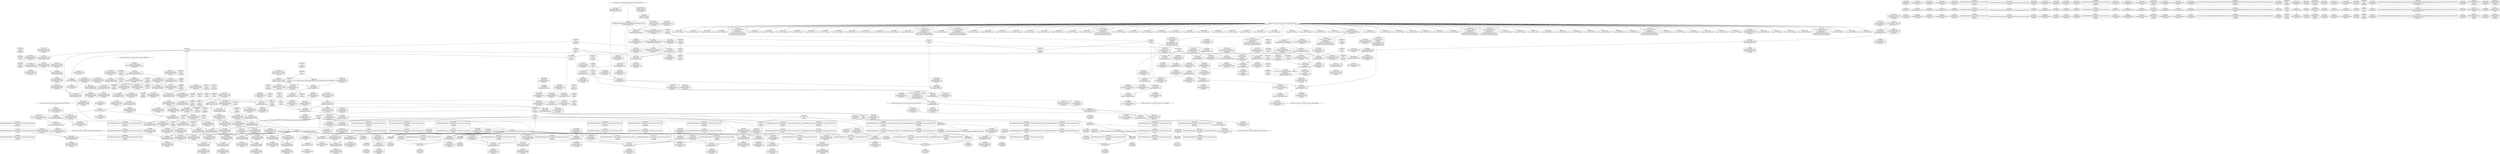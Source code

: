 digraph {
	CE0x54972e0 [shape=record,shape=Mrecord,label="{CE0x54972e0|selinux_ipc_permission:tmp9|security/selinux/hooks.c,5490|*SummSink*}"]
	CE0x54d2e80 [shape=record,shape=Mrecord,label="{CE0x54d2e80|avc_has_perm:entry}"]
	CE0x54a80c0 [shape=record,shape=Mrecord,label="{CE0x54a80c0|80:_i32,_112:_i8*,_:_CRE_22,23_}"]
	CE0x549f010 [shape=record,shape=Mrecord,label="{CE0x549f010|i32_1|*Constant*}"]
	CE0x5484420 [shape=record,shape=Mrecord,label="{CE0x5484420|i64_128|*Constant*|*SummSink*}"]
	CE0x5476500 [shape=record,shape=Mrecord,label="{CE0x5476500|selinux_ipc_permission:if.then}"]
	CE0x682d5b0 [shape=record,shape=Mrecord,label="{CE0x682d5b0|selinux_ipc_permission:tmp|*SummSink*}"]
	CE0x54d4280 [shape=record,shape=Mrecord,label="{CE0x54d4280|ipc_has_perm:ipc_id|security/selinux/hooks.c,5134}"]
	CE0x5495da0 [shape=record,shape=Mrecord,label="{CE0x5495da0|_call_void_mcount()_#3|*SummSource*}"]
	CE0x54a5c70 [shape=record,shape=Mrecord,label="{CE0x54a5c70|current_sid:tmp16|security/selinux/hooks.c,218|*SummSource*}"]
	CE0x54e87f0 [shape=record,shape=Mrecord,label="{CE0x54e87f0|i64_5|*Constant*}"]
	CE0x546f620 [shape=record,shape=Mrecord,label="{CE0x546f620|i64_2|*Constant*|*SummSource*}"]
	CE0x54dd3f0 [shape=record,shape=Mrecord,label="{CE0x54dd3f0|current_sid:tmp6|security/selinux/hooks.c,218|*SummSource*}"]
	CE0x54e2ae0 [shape=record,shape=Mrecord,label="{CE0x54e2ae0|current_sid:tmp2}"]
	CE0x5473e10 [shape=record,shape=Mrecord,label="{CE0x5473e10|i64_5|*Constant*|*SummSource*}"]
	CE0x5462b80 [shape=record,shape=Mrecord,label="{CE0x5462b80|i64*_getelementptr_inbounds_(_2_x_i64_,_2_x_i64_*___llvm_gcov_ctr294,_i64_0,_i64_0)|*Constant*|*SummSource*}"]
	CE0x54a8570 [shape=record,shape=Mrecord,label="{CE0x54a8570|80:_i32,_112:_i8*,_:_CRE_27,28_}"]
	CE0x5483b50 [shape=record,shape=Mrecord,label="{CE0x5483b50|selinux_ipc_permission:conv9|security/selinux/hooks.c,5491|*SummSink*}"]
	CE0x54a4020 [shape=record,shape=Mrecord,label="{CE0x54a4020|ipc_has_perm:type|security/selinux/hooks.c,5133|*SummSource*}"]
	CE0x546f7b0 [shape=record,shape=Mrecord,label="{CE0x546f7b0|selinux_ipc_permission:if.then12|*SummSink*}"]
	CE0x54e2bc0 [shape=record,shape=Mrecord,label="{CE0x54e2bc0|current_sid:tmp2|*SummSink*}"]
	CE0x54d9250 [shape=record,shape=Mrecord,label="{CE0x54d9250|GLOBAL:__llvm_gcov_ctr125|Global_var:__llvm_gcov_ctr125|*SummSink*}"]
	CE0x548f3a0 [shape=record,shape=Mrecord,label="{CE0x548f3a0|i64*_getelementptr_inbounds_(_12_x_i64_,_12_x_i64_*___llvm_gcov_ctr293,_i64_0,_i64_6)|*Constant*}"]
	CE0x54e6c90 [shape=record,shape=Mrecord,label="{CE0x54e6c90|COLLAPSED:_GCMRE___llvm_gcov_ctr125_internal_global_11_x_i64_zeroinitializer:_elem_0:default:}"]
	CE0x5479780 [shape=record,shape=Mrecord,label="{CE0x5479780|i64_4|*Constant*|*SummSource*}"]
	CE0x54a17a0 [shape=record,shape=Mrecord,label="{CE0x54a17a0|selinux_ipc_permission:tmp23|security/selinux/hooks.c,5497|*SummSource*}"]
	CE0x54da160 [shape=record,shape=Mrecord,label="{CE0x54da160|_call_void_mcount()_#3}"]
	CE0x54885b0 [shape=record,shape=Mrecord,label="{CE0x54885b0|0:_i8,_8:_i32,_24:_%struct.selinux_audit_data*,_:_SCMRE_0,1_|*MultipleSource*|security/selinux/hooks.c,5133|security/selinux/hooks.c, 5128}"]
	CE0x54c37d0 [shape=record,shape=Mrecord,label="{CE0x54c37d0|current_sid:cred|security/selinux/hooks.c,218|*SummSink*}"]
	CE0x54ef830 [shape=record,shape=Mrecord,label="{CE0x54ef830|i8*_getelementptr_inbounds_(_45_x_i8_,_45_x_i8_*_.str12,_i32_0,_i32_0)|*Constant*|*SummSource*}"]
	CE0x54c6270 [shape=record,shape=Mrecord,label="{CE0x54c6270|current_sid:tmp24|security/selinux/hooks.c,220|*SummSink*}"]
	CE0x54a9a90 [shape=record,shape=Mrecord,label="{CE0x54a9a90|selinux_ipc_permission:tmp17|security/selinux/hooks.c,5493|*SummSink*}"]
	"CONST[source:0(mediator),value:2(dynamic)][purpose:{subject}][SnkIdx:0]"
	CE0x54dbd70 [shape=record,shape=Mrecord,label="{CE0x54dbd70|current_sid:tmp3|*SummSink*}"]
	CE0x548d5f0 [shape=record,shape=Mrecord,label="{CE0x548d5f0|i32_1|*Constant*|*SummSink*}"]
	CE0x54d5600 [shape=record,shape=Mrecord,label="{CE0x54d5600|ipc_has_perm:tmp7|security/selinux/hooks.c,5136}"]
	"CONST[source:0(mediator),value:0(static)][purpose:{operation}][SnkIdx:3]"
	CE0x5473fd0 [shape=record,shape=Mrecord,label="{CE0x5473fd0|i64_5|*Constant*|*SummSink*}"]
	CE0x54a7fd0 [shape=record,shape=Mrecord,label="{CE0x54a7fd0|80:_i32,_112:_i8*,_:_CRE_21,22_}"]
	CE0x54a8750 [shape=record,shape=Mrecord,label="{CE0x54a8750|80:_i32,_112:_i8*,_:_CRE_29,30_}"]
	CE0x54e0c10 [shape=record,shape=Mrecord,label="{CE0x54e0c10|%struct.task_struct*_(%struct.task_struct**)*_asm_movq_%gs:$_1:P_,$0_,_r,im,_dirflag_,_fpsr_,_flags_|*SummSink*}"]
	CE0x54837f0 [shape=record,shape=Mrecord,label="{CE0x54837f0|selinux_ipc_permission:or8|security/selinux/hooks.c,5491|*SummSink*}"]
	CE0x54f2a90 [shape=record,shape=Mrecord,label="{CE0x54f2a90|i8*_getelementptr_inbounds_(_45_x_i8_,_45_x_i8_*_.str12,_i32_0,_i32_0)|*Constant*}"]
	CE0x5478d00 [shape=record,shape=Mrecord,label="{CE0x5478d00|selinux_ipc_permission:and|security/selinux/hooks.c,5488}"]
	CE0x549e710 [shape=record,shape=Mrecord,label="{CE0x549e710|COLLAPSED:_GCMRE___llvm_gcov_ctr294_internal_global_2_x_i64_zeroinitializer:_elem_0:default:}"]
	"CONST[source:0(mediator),value:2(dynamic)][purpose:{subject}][SrcIdx:11]"
	CE0x54a6270 [shape=record,shape=Mrecord,label="{CE0x54a6270|i8_1|*Constant*|*SummSink*}"]
	CE0x54f0830 [shape=record,shape=Mrecord,label="{CE0x54f0830|current_sid:tmp18|security/selinux/hooks.c,218|*SummSource*}"]
	"CONST[source:2(external),value:2(dynamic)][purpose:{subject}][SrcIdx:10]"
	CE0x54812f0 [shape=record,shape=Mrecord,label="{CE0x54812f0|selinux_ipc_permission:if.then12}"]
	CE0x548d940 [shape=record,shape=Mrecord,label="{CE0x548d940|ipc_has_perm:ad|security/selinux/hooks.c, 5128|*SummSink*}"]
	CE0x54def70 [shape=record,shape=Mrecord,label="{CE0x54def70|i64_3|*Constant*|*SummSource*}"]
	CE0x54a3790 [shape=record,shape=Mrecord,label="{CE0x54a3790|selinux_ipc_permission:tmp19|security/selinux/hooks.c,5494}"]
	CE0x549ee60 [shape=record,shape=Mrecord,label="{CE0x549ee60|ipc_has_perm:bb|*SummSource*}"]
	CE0x5496350 [shape=record,shape=Mrecord,label="{CE0x5496350|get_current:tmp4|./arch/x86/include/asm/current.h,14}"]
	CE0x5498d30 [shape=record,shape=Mrecord,label="{CE0x5498d30|selinux_ipc_permission:tmp21|security/selinux/hooks.c,5496}"]
	CE0x54747c0 [shape=record,shape=Mrecord,label="{CE0x54747c0|selinux_ipc_permission:tmp7|security/selinux/hooks.c,5489|*SummSource*}"]
	CE0x682d620 [shape=record,shape=Mrecord,label="{CE0x682d620|i64_1|*Constant*|*SummSource*}"]
	CE0x5463ac0 [shape=record,shape=Mrecord,label="{CE0x5463ac0|ipc_has_perm:call|security/selinux/hooks.c,5129|*SummSink*}"]
	CE0x54876b0 [shape=record,shape=Mrecord,label="{CE0x54876b0|selinux_ipc_permission:if.end10|*SummSource*}"]
	CE0x54cc280 [shape=record,shape=Mrecord,label="{CE0x54cc280|80:_i32,_112:_i8*,_:_CRE_112,120_|*MultipleSource*|security/selinux/hooks.c,5131|Function::ipc_has_perm&Arg::ipc_perms::|Function::selinux_ipc_permission&Arg::ipcp::}"]
	CE0x54e0a90 [shape=record,shape=Mrecord,label="{CE0x54e0a90|%struct.task_struct*_(%struct.task_struct**)*_asm_movq_%gs:$_1:P_,$0_,_r,im,_dirflag_,_fpsr_,_flags_|*SummSource*}"]
	CE0x54c3f00 [shape=record,shape=Mrecord,label="{CE0x54c3f00|current_sid:security|security/selinux/hooks.c,218}"]
	CE0x548c1d0 [shape=record,shape=Mrecord,label="{CE0x548c1d0|ipc_has_perm:tmp3|*SummSource*}"]
	CE0x54c2da0 [shape=record,shape=Mrecord,label="{CE0x54c2da0|_ret_%struct.task_struct*_%tmp4,_!dbg_!27714|./arch/x86/include/asm/current.h,14|*SummSource*}"]
	CE0x54df280 [shape=record,shape=Mrecord,label="{CE0x54df280|current_sid:tmp4|security/selinux/hooks.c,218}"]
	CE0x54a8a20 [shape=record,shape=Mrecord,label="{CE0x54a8a20|80:_i32,_112:_i8*,_:_CRE_32,33_}"]
	CE0x549ece0 [shape=record,shape=Mrecord,label="{CE0x549ece0|ipc_has_perm:bb}"]
	CE0x54f13a0 [shape=record,shape=Mrecord,label="{CE0x54f13a0|current_sid:tmp20|security/selinux/hooks.c,218}"]
	CE0x54dc410 [shape=record,shape=Mrecord,label="{CE0x54dc410|current_sid:tmp6|security/selinux/hooks.c,218}"]
	CE0x54e6d00 [shape=record,shape=Mrecord,label="{CE0x54e6d00|current_sid:tmp|*SummSource*}"]
	CE0x549fbb0 [shape=record,shape=Mrecord,label="{CE0x549fbb0|current_sid:call|security/selinux/hooks.c,218}"]
	CE0x54e0070 [shape=record,shape=Mrecord,label="{CE0x54e0070|GLOBAL:current_sid.__warned|Global_var:current_sid.__warned}"]
	CE0x547c110 [shape=record,shape=Mrecord,label="{CE0x547c110|selinux_ipc_permission:tmp21|security/selinux/hooks.c,5496|*SummSink*}"]
	CE0x54da0a0 [shape=record,shape=Mrecord,label="{CE0x54da0a0|get_current:tmp3|*SummSink*}"]
	CE0x5480e60 [shape=record,shape=Mrecord,label="{CE0x5480e60|i32_292|*Constant*|*SummSink*}"]
	CE0x54d4b40 [shape=record,shape=Mrecord,label="{CE0x54d4b40|ipc_has_perm:sid1|security/selinux/hooks.c,5136}"]
	CE0x6b08160 [shape=record,shape=Mrecord,label="{CE0x6b08160|selinux_ipc_permission:tmp1}"]
	CE0x54a70d0 [shape=record,shape=Mrecord,label="{CE0x54a70d0|80:_i32,_112:_i8*,_:_CRE_5,6_}"]
	CE0x5490320 [shape=record,shape=Mrecord,label="{CE0x5490320|i32_292|*Constant*|*SummSource*}"]
	CE0x54c2d10 [shape=record,shape=Mrecord,label="{CE0x54c2d10|get_current:entry|*SummSink*}"]
	CE0x549a190 [shape=record,shape=Mrecord,label="{CE0x549a190|current_sid:land.lhs.true}"]
	CE0x54a7490 [shape=record,shape=Mrecord,label="{CE0x54a7490|80:_i32,_112:_i8*,_:_CRE_9,10_}"]
	CE0x5478f80 [shape=record,shape=Mrecord,label="{CE0x5478f80|i64_0|*Constant*}"]
	CE0x54994e0 [shape=record,shape=Mrecord,label="{CE0x54994e0|ipc_has_perm:tmp2|*SummSource*}"]
	CE0x5485d20 [shape=record,shape=Mrecord,label="{CE0x5485d20|current_sid:tmp1|*SummSource*}"]
	CE0x54e4000 [shape=record,shape=Mrecord,label="{CE0x54e4000|current_sid:tmp13|security/selinux/hooks.c,218|*SummSource*}"]
	CE0x54d9f20 [shape=record,shape=Mrecord,label="{CE0x54d9f20|i64*_getelementptr_inbounds_(_11_x_i64_,_11_x_i64_*___llvm_gcov_ctr125,_i64_0,_i64_8)|*Constant*|*SummSink*}"]
	CE0x547d030 [shape=record,shape=Mrecord,label="{CE0x547d030|i64*_getelementptr_inbounds_(_12_x_i64_,_12_x_i64_*___llvm_gcov_ctr293,_i64_0,_i64_0)|*Constant*|*SummSource*}"]
	CE0x54765c0 [shape=record,shape=Mrecord,label="{CE0x54765c0|i64*_getelementptr_inbounds_(_11_x_i64_,_11_x_i64_*___llvm_gcov_ctr125,_i64_0,_i64_1)|*Constant*}"]
	CE0x5494890 [shape=record,shape=Mrecord,label="{CE0x5494890|selinux_ipc_permission:tmp8|security/selinux/hooks.c,5490|*SummSource*}"]
	CE0x54a0ad0 [shape=record,shape=Mrecord,label="{CE0x54a0ad0|selinux_ipc_permission:retval.0|*SummSource*}"]
	CE0x54c3050 [shape=record,shape=Mrecord,label="{CE0x54c3050|_ret_%struct.task_struct*_%tmp4,_!dbg_!27714|./arch/x86/include/asm/current.h,14|*SummSink*}"]
	CE0x54d6590 [shape=record,shape=Mrecord,label="{CE0x54d6590|ipc_has_perm:call2|security/selinux/hooks.c,5136}"]
	CE0x54e8ef0 [shape=record,shape=Mrecord,label="{CE0x54e8ef0|current_sid:do.body|*SummSink*}"]
	CE0x5463ff0 [shape=record,shape=Mrecord,label="{CE0x5463ff0|GLOBAL:current_task|Global_var:current_task}"]
	CE0x5499670 [shape=record,shape=Mrecord,label="{CE0x5499670|current_sid:tobool|security/selinux/hooks.c,218}"]
	CE0x5464940 [shape=record,shape=Mrecord,label="{CE0x5464940|selinux_ipc_permission:tmp5|security/selinux/hooks.c,5488|*SummSource*}"]
	CE0x5488940 [shape=record,shape=Mrecord,label="{CE0x5488940|ipc_has_perm:key|security/selinux/hooks.c,5134|*SummSink*}"]
	CE0x549d910 [shape=record,shape=Mrecord,label="{CE0x549d910|ipc_has_perm:perms|Function::ipc_has_perm&Arg::perms::|*SummSource*}"]
	CE0x54a73a0 [shape=record,shape=Mrecord,label="{CE0x54a73a0|80:_i32,_112:_i8*,_:_CRE_8,9_}"]
	CE0x54a63a0 [shape=record,shape=Mrecord,label="{CE0x54a63a0|i8*_getelementptr_inbounds_(_25_x_i8_,_25_x_i8_*_.str3,_i32_0,_i32_0)|*Constant*}"]
	CE0x54d97e0 [shape=record,shape=Mrecord,label="{CE0x54d97e0|current_sid:tmp14|security/selinux/hooks.c,218|*SummSource*}"]
	CE0x5479160 [shape=record,shape=Mrecord,label="{CE0x5479160|_call_void_mcount()_#3|*SummSink*}"]
	CE0x546f340 [shape=record,shape=Mrecord,label="{CE0x546f340|selinux_ipc_permission:if.then|*SummSource*}"]
	CE0x54a6ac0 [shape=record,shape=Mrecord,label="{CE0x54a6ac0|80:_i32,_112:_i8*,_:_CRE_1,2_}"]
	CE0x548d6b0 [shape=record,shape=Mrecord,label="{CE0x548d6b0|i64*_getelementptr_inbounds_(_2_x_i64_,_2_x_i64_*___llvm_gcov_ctr294,_i64_0,_i64_1)|*Constant*}"]
	CE0x5483a40 [shape=record,shape=Mrecord,label="{CE0x5483a40|selinux_ipc_permission:conv9|security/selinux/hooks.c,5491|*SummSource*}"]
	CE0x54a3380 [shape=record,shape=Mrecord,label="{CE0x54a3380|selinux_ipc_permission:tmp18|security/selinux/hooks.c,5494|*SummSink*}"]
	CE0x54de590 [shape=record,shape=Mrecord,label="{CE0x54de590|current_sid:tmp9|security/selinux/hooks.c,218|*SummSink*}"]
	CE0x54cb2c0 [shape=record,shape=Mrecord,label="{CE0x54cb2c0|80:_i32,_112:_i8*,_:_CRE_70,71_}"]
	CE0x547e230 [shape=record,shape=Mrecord,label="{CE0x547e230|selinux_ipc_permission:if.then6}"]
	CE0x547d850 [shape=record,shape=Mrecord,label="{CE0x547d850|i32_10|*Constant*|*SummSink*}"]
	CE0x549dff0 [shape=record,shape=Mrecord,label="{CE0x549dff0|_ret_i32_%call2,_!dbg_!27728|security/selinux/hooks.c,5136|*SummSink*}"]
	CE0x55214d0 [shape=record,shape=Mrecord,label="{CE0x55214d0|get_current:tmp4|./arch/x86/include/asm/current.h,14|*SummSink*}"]
	CE0x548d1d0 [shape=record,shape=Mrecord,label="{CE0x548d1d0|selinux_ipc_permission:tmp3|security/selinux/hooks.c,5488|*SummSource*}"]
	CE0x5485bb0 [shape=record,shape=Mrecord,label="{CE0x5485bb0|current_sid:tmp|*SummSink*}"]
	CE0x5481940 [shape=record,shape=Mrecord,label="{CE0x5481940|selinux_ipc_permission:if.end13}"]
	CE0x54a8480 [shape=record,shape=Mrecord,label="{CE0x54a8480|80:_i32,_112:_i8*,_:_CRE_26,27_}"]
	CE0x5498770 [shape=record,shape=Mrecord,label="{CE0x5498770|selinux_ipc_permission:tmp20|security/selinux/hooks.c,5496|*SummSource*}"]
	CE0x54ea4f0 [shape=record,shape=Mrecord,label="{CE0x54ea4f0|i64*_getelementptr_inbounds_(_11_x_i64_,_11_x_i64_*___llvm_gcov_ctr125,_i64_0,_i64_8)|*Constant*|*SummSource*}"]
	CE0x54cba30 [shape=record,shape=Mrecord,label="{CE0x54cba30|80:_i32,_112:_i8*,_:_CRE_84,88_|*MultipleSource*|security/selinux/hooks.c,5131|Function::ipc_has_perm&Arg::ipc_perms::|Function::selinux_ipc_permission&Arg::ipcp::}"]
	CE0x54f12c0 [shape=record,shape=Mrecord,label="{CE0x54f12c0|i64*_getelementptr_inbounds_(_11_x_i64_,_11_x_i64_*___llvm_gcov_ctr125,_i64_0,_i64_10)|*Constant*|*SummSink*}"]
	CE0x5499550 [shape=record,shape=Mrecord,label="{CE0x5499550|ipc_has_perm:tmp2|*SummSink*}"]
	CE0x54e2220 [shape=record,shape=Mrecord,label="{CE0x54e2220|current_sid:tmp8|security/selinux/hooks.c,218|*SummSource*}"]
	CE0x54c29b0 [shape=record,shape=Mrecord,label="{CE0x54c29b0|GLOBAL:get_current|*Constant*|*SummSink*}"]
	CE0x5485220 [shape=record,shape=Mrecord,label="{CE0x5485220|ipc_has_perm:tmp1|*SummSource*}"]
	CE0x54cbef0 [shape=record,shape=Mrecord,label="{CE0x54cbef0|80:_i32,_112:_i8*,_:_CRE_96,100_|*MultipleSource*|security/selinux/hooks.c,5131|Function::ipc_has_perm&Arg::ipc_perms::|Function::selinux_ipc_permission&Arg::ipcp::}"]
	"CONST[source:0(mediator),value:2(dynamic)][purpose:{object}][SnkIdx:1]"
	CE0x548f770 [shape=record,shape=Mrecord,label="{CE0x548f770|COLLAPSED:_GCMRE___llvm_gcov_ctr293_internal_global_12_x_i64_zeroinitializer:_elem_0:default:}"]
	CE0x54a1010 [shape=record,shape=Mrecord,label="{CE0x54a1010|i64*_getelementptr_inbounds_(_12_x_i64_,_12_x_i64_*___llvm_gcov_ctr293,_i64_0,_i64_11)|*Constant*}"]
	CE0x54e97e0 [shape=record,shape=Mrecord,label="{CE0x54e97e0|current_sid:tmp9|security/selinux/hooks.c,218}"]
	CE0x5471410 [shape=record,shape=Mrecord,label="{CE0x5471410|i32_146|*Constant*}"]
	CE0x54c3b40 [shape=record,shape=Mrecord,label="{CE0x54c3b40|current_sid:tmp21|security/selinux/hooks.c,218}"]
	CE0x54d49a0 [shape=record,shape=Mrecord,label="{CE0x54d49a0|ipc_has_perm:ipc_id|security/selinux/hooks.c,5134|*SummSink*}"]
	CE0x54dac40 [shape=record,shape=Mrecord,label="{CE0x54dac40|current_sid:tmp7|security/selinux/hooks.c,218|*SummSink*}"]
	CE0x549a310 [shape=record,shape=Mrecord,label="{CE0x549a310|i64_5|*Constant*}"]
	CE0x549f0b0 [shape=record,shape=Mrecord,label="{CE0x549f0b0|ipc_has_perm:tmp1|*SummSink*}"]
	CE0x54a1410 [shape=record,shape=Mrecord,label="{CE0x54a1410|selinux_ipc_permission:tmp22|security/selinux/hooks.c,5497|*SummSink*}"]
	CE0x54d8950 [shape=record,shape=Mrecord,label="{CE0x54d8950|i32_0|*Constant*}"]
	CE0x5476830 [shape=record,shape=Mrecord,label="{CE0x5476830|current_sid:tmp1|*SummSink*}"]
	CE0x54e8280 [shape=record,shape=Mrecord,label="{CE0x54e8280|get_current:tmp3|*SummSource*}"]
	CE0x54cac30 [shape=record,shape=Mrecord,label="{CE0x54cac30|80:_i32,_112:_i8*,_:_CRE_63,64_}"]
	CE0x548d040 [shape=record,shape=Mrecord,label="{CE0x548d040|GLOBAL:__llvm_gcov_ctr293|Global_var:__llvm_gcov_ctr293|*SummSink*}"]
	CE0x5490b90 [shape=record,shape=Mrecord,label="{CE0x5490b90|selinux_ipc_permission:tmp6|security/selinux/hooks.c,5489|*SummSink*}"]
	CE0x54c4ff0 [shape=record,shape=Mrecord,label="{CE0x54c4ff0|current_sid:sid|security/selinux/hooks.c,220}"]
	CE0x54efc00 [shape=record,shape=Mrecord,label="{CE0x54efc00|i64*_getelementptr_inbounds_(_11_x_i64_,_11_x_i64_*___llvm_gcov_ctr125,_i64_0,_i64_9)|*Constant*}"]
	CE0x54cab40 [shape=record,shape=Mrecord,label="{CE0x54cab40|80:_i32,_112:_i8*,_:_CRE_62,63_}"]
	CE0x546f460 [shape=record,shape=Mrecord,label="{CE0x546f460|selinux_ipc_permission:tobool|security/selinux/hooks.c,5488}"]
	CE0x54de3d0 [shape=record,shape=Mrecord,label="{CE0x54de3d0|current_sid:tmp10|security/selinux/hooks.c,218}"]
	CE0x54c9bc0 [shape=record,shape=Mrecord,label="{CE0x54c9bc0|i32_22|*Constant*|*SummSink*}"]
	CE0x547f4d0 [shape=record,shape=Mrecord,label="{CE0x547f4d0|selinux_ipc_permission:tmp10|security/selinux/hooks.c,5490|*SummSource*}"]
	CE0x5479090 [shape=record,shape=Mrecord,label="{CE0x5479090|_call_void_mcount()_#3|*SummSource*}"]
	CE0x5485140 [shape=record,shape=Mrecord,label="{CE0x5485140|i64_1|*Constant*}"]
	CE0x54a7580 [shape=record,shape=Mrecord,label="{CE0x54a7580|80:_i32,_112:_i8*,_:_CRE_10,11_}"]
	CE0x5499470 [shape=record,shape=Mrecord,label="{CE0x5499470|ipc_has_perm:tmp2}"]
	CE0x54a3800 [shape=record,shape=Mrecord,label="{CE0x54a3800|selinux_ipc_permission:tmp19|security/selinux/hooks.c,5494|*SummSource*}"]
	CE0x4d3f150 [shape=record,shape=Mrecord,label="{CE0x4d3f150|i32_292|*Constant*}"]
	CE0x548f9e0 [shape=record,shape=Mrecord,label="{CE0x548f9e0|i64_8|*Constant*}"]
	CE0x5482ea0 [shape=record,shape=Mrecord,label="{CE0x5482ea0|selinux_ipc_permission:conv7|security/selinux/hooks.c,5491}"]
	CE0x549e780 [shape=record,shape=Mrecord,label="{CE0x549e780|ipc_has_perm:tmp|*SummSource*}"]
	CE0x5495e40 [shape=record,shape=Mrecord,label="{CE0x5495e40|_call_void_mcount()_#3|*SummSink*}"]
	CE0x54c2590 [shape=record,shape=Mrecord,label="{CE0x54c2590|GLOBAL:get_current|*Constant*}"]
	CE0x54d7100 [shape=record,shape=Mrecord,label="{CE0x54d7100|avc_has_perm:tclass|Function::avc_has_perm&Arg::tclass::|*SummSink*}"]
	CE0x54e4300 [shape=record,shape=Mrecord,label="{CE0x54e4300|current_sid:tmp14|security/selinux/hooks.c,218}"]
	CE0x54e2370 [shape=record,shape=Mrecord,label="{CE0x54e2370|current_sid:tobool1|security/selinux/hooks.c,218}"]
	CE0x54c2460 [shape=record,shape=Mrecord,label="{CE0x54c2460|current_sid:call4|security/selinux/hooks.c,218|*SummSink*}"]
	CE0x54c2080 [shape=record,shape=Mrecord,label="{CE0x54c2080|current_sid:call4|security/selinux/hooks.c,218}"]
	CE0x54cb3b0 [shape=record,shape=Mrecord,label="{CE0x54cb3b0|80:_i32,_112:_i8*,_:_CRE_71,72_}"]
	CE0x548e5a0 [shape=record,shape=Mrecord,label="{CE0x548e5a0|selinux_ipc_permission:return|*SummSource*}"]
	CE0x54e09c0 [shape=record,shape=Mrecord,label="{CE0x54e09c0|%struct.task_struct*_(%struct.task_struct**)*_asm_movq_%gs:$_1:P_,$0_,_r,im,_dirflag_,_fpsr_,_flags_}"]
	CE0x54a7c10 [shape=record,shape=Mrecord,label="{CE0x54a7c10|80:_i32,_112:_i8*,_:_CRE_17,18_}"]
	CE0x54c3430 [shape=record,shape=Mrecord,label="{CE0x54c3430|i32_78|*Constant*|*SummSink*}"]
	CE0x5480c00 [shape=record,shape=Mrecord,label="{CE0x5480c00|selinux_ipc_permission:if.end}"]
	CE0x54cc3b0 [shape=record,shape=Mrecord,label="{CE0x54cc3b0|ipc_has_perm:tmp4|*LoadInst*|security/selinux/hooks.c,5131}"]
	CE0x54a8660 [shape=record,shape=Mrecord,label="{CE0x54a8660|80:_i32,_112:_i8*,_:_CRE_28,29_}"]
	CE0x5497860 [shape=record,shape=Mrecord,label="{CE0x5497860|i64_0|*Constant*|*SummSource*}"]
	CE0x54d27c0 [shape=record,shape=Mrecord,label="{CE0x54d27c0|ipc_has_perm:tmp6|*LoadInst*|security/selinux/hooks.c,5134|*SummSink*}"]
	CE0x54a8ed0 [shape=record,shape=Mrecord,label="{CE0x54a8ed0|80:_i32,_112:_i8*,_:_CRE_37,38_}"]
	CE0x54e7710 [shape=record,shape=Mrecord,label="{CE0x54e7710|current_sid:tmp12|security/selinux/hooks.c,218|*SummSink*}"]
	CE0x54d7cb0 [shape=record,shape=Mrecord,label="{CE0x54d7cb0|_ret_i32_%retval.0,_!dbg_!27728|security/selinux/avc.c,775|*SummSource*}"]
	CE0x5494e70 [shape=record,shape=Mrecord,label="{CE0x5494e70|selinux_ipc_permission:bb|*SummSink*}"]
	CE0x54e8fc0 [shape=record,shape=Mrecord,label="{CE0x54e8fc0|i64*_getelementptr_inbounds_(_11_x_i64_,_11_x_i64_*___llvm_gcov_ctr125,_i64_0,_i64_0)|*Constant*}"]
	CE0x54cb1d0 [shape=record,shape=Mrecord,label="{CE0x54cb1d0|80:_i32,_112:_i8*,_:_CRE_69,70_}"]
	CE0x54d6dc0 [shape=record,shape=Mrecord,label="{CE0x54d6dc0|i32_(i32,_i32,_i16,_i32,_%struct.common_audit_data*)*_bitcast_(i32_(i32,_i32,_i16,_i32,_%struct.common_audit_data.495*)*_avc_has_perm_to_i32_(i32,_i32,_i16,_i32,_%struct.common_audit_data*)*)|*Constant*|*SummSink*}"]
	CE0x5485cb0 [shape=record,shape=Mrecord,label="{CE0x5485cb0|current_sid:tmp1}"]
	CE0x5473b00 [shape=record,shape=Mrecord,label="{CE0x5473b00|_call_void_mcount()_#3|*SummSink*}"]
	CE0x54d85a0 [shape=record,shape=Mrecord,label="{CE0x54d85a0|current_sid:do.end|*SummSource*}"]
	CE0x54920f0 [shape=record,shape=Mrecord,label="{CE0x54920f0|selinux_ipc_permission:tmp6|security/selinux/hooks.c,5489|*SummSource*}"]
	CE0x54f20d0 [shape=record,shape=Mrecord,label="{CE0x54f20d0|i8*_getelementptr_inbounds_(_25_x_i8_,_25_x_i8_*_.str3,_i32_0,_i32_0)|*Constant*|*SummSource*}"]
	CE0x54969f0 [shape=record,shape=Mrecord,label="{CE0x54969f0|selinux_ipc_permission:call|security/selinux/hooks.c,5496|*SummSink*}"]
	CE0x54a1cf0 [shape=record,shape=Mrecord,label="{CE0x54a1cf0|selinux_ipc_permission:tmp23|security/selinux/hooks.c,5497|*SummSink*}"]
	CE0x54f16c0 [shape=record,shape=Mrecord,label="{CE0x54f16c0|current_sid:tmp20|security/selinux/hooks.c,218|*SummSink*}"]
	CE0x54d6120 [shape=record,shape=Mrecord,label="{CE0x54d6120|ipc_has_perm:tmp8|security/selinux/hooks.c,5136}"]
	CE0x54797f0 [shape=record,shape=Mrecord,label="{CE0x54797f0|i64_4|*Constant*|*SummSink*}"]
	CE0x5520bd0 [shape=record,shape=Mrecord,label="{CE0x5520bd0|get_current:tmp2|*SummSource*}"]
	CE0x54e1380 [shape=record,shape=Mrecord,label="{CE0x54e1380|GLOBAL:current_task|Global_var:current_task|*SummSink*}"]
	CE0x54a9c50 [shape=record,shape=Mrecord,label="{CE0x54a9c50|i64*_getelementptr_inbounds_(_12_x_i64_,_12_x_i64_*___llvm_gcov_ctr293,_i64_0,_i64_9)|*Constant*}"]
	CE0x54cc560 [shape=record,shape=Mrecord,label="{CE0x54cc560|ipc_has_perm:tmp4|*LoadInst*|security/selinux/hooks.c,5131|*SummSource*}"]
	CE0x54a2200 [shape=record,shape=Mrecord,label="{CE0x54a2200|_ret_i32_%retval.0,_!dbg_!27733|security/selinux/hooks.c,5497|*SummSink*}"]
	CE0x54a90b0 [shape=record,shape=Mrecord,label="{CE0x54a90b0|80:_i32,_112:_i8*,_:_CRE_39,40_}"]
	CE0x5490c70 [shape=record,shape=Mrecord,label="{CE0x5490c70|selinux_ipc_permission:and4|security/selinux/hooks.c,5490|*SummSink*}"]
	CE0x54f0f60 [shape=record,shape=Mrecord,label="{CE0x54f0f60|current_sid:tmp19|security/selinux/hooks.c,218|*SummSource*}"]
	CE0x54a7df0 [shape=record,shape=Mrecord,label="{CE0x54a7df0|80:_i32,_112:_i8*,_:_CRE_19,20_}"]
	CE0x54811e0 [shape=record,shape=Mrecord,label="{CE0x54811e0|i64_1|*Constant*}"]
	CE0x54cc020 [shape=record,shape=Mrecord,label="{CE0x54cc020|80:_i32,_112:_i8*,_:_CRE_100,102_|*MultipleSource*|security/selinux/hooks.c,5131|Function::ipc_has_perm&Arg::ipc_perms::|Function::selinux_ipc_permission&Arg::ipcp::}"]
	CE0x5463840 [shape=record,shape=Mrecord,label="{CE0x5463840|i64*_getelementptr_inbounds_(_11_x_i64_,_11_x_i64_*___llvm_gcov_ctr125,_i64_0,_i64_1)|*Constant*|*SummSink*}"]
	CE0x54851b0 [shape=record,shape=Mrecord,label="{CE0x54851b0|ipc_has_perm:tmp1}"]
	CE0x548b840 [shape=record,shape=Mrecord,label="{CE0x548b840|avc_has_perm:tsid|Function::avc_has_perm&Arg::tsid::|*SummSource*}"]
	CE0x54caa50 [shape=record,shape=Mrecord,label="{CE0x54caa50|80:_i32,_112:_i8*,_:_CRE_61,62_}"]
	CE0x5490ee0 [shape=record,shape=Mrecord,label="{CE0x5490ee0|selinux_ipc_permission:and4|security/selinux/hooks.c,5490|*SummSource*}"]
	CE0x54ddda0 [shape=record,shape=Mrecord,label="{CE0x54ddda0|current_sid:tmp11|security/selinux/hooks.c,218}"]
	CE0x5494970 [shape=record,shape=Mrecord,label="{CE0x5494970|selinux_ipc_permission:tmp8|security/selinux/hooks.c,5490|*SummSink*}"]
	CE0x54957a0 [shape=record,shape=Mrecord,label="{CE0x54957a0|GLOBAL:__llvm_gcov_ctr293|Global_var:__llvm_gcov_ctr293}"]
	CE0x5462b10 [shape=record,shape=Mrecord,label="{CE0x5462b10|i64*_getelementptr_inbounds_(_2_x_i64_,_2_x_i64_*___llvm_gcov_ctr294,_i64_0,_i64_0)|*Constant*}"]
	CE0x54c4330 [shape=record,shape=Mrecord,label="{CE0x54c4330|current_sid:tmp22|security/selinux/hooks.c,218}"]
	CE0x54738b0 [shape=record,shape=Mrecord,label="{CE0x54738b0|i64_128|*Constant*}"]
	CE0x5471300 [shape=record,shape=Mrecord,label="{CE0x5471300|selinux_ipc_permission:conv3|security/selinux/hooks.c,5490|*SummSink*}"]
	CE0x547ede0 [shape=record,shape=Mrecord,label="{CE0x547ede0|i64*_getelementptr_inbounds_(_12_x_i64_,_12_x_i64_*___llvm_gcov_ctr293,_i64_0,_i64_0)|*Constant*}"]
	CE0x5491b40 [shape=record,shape=Mrecord,label="{CE0x5491b40|i64*_getelementptr_inbounds_(_12_x_i64_,_12_x_i64_*___llvm_gcov_ctr293,_i64_0,_i64_6)|*Constant*|*SummSource*}"]
	CE0x5479a60 [shape=record,shape=Mrecord,label="{CE0x5479a60|selinux_ipc_permission:flag|Function::selinux_ipc_permission&Arg::flag::}"]
	CE0x549db60 [shape=record,shape=Mrecord,label="{CE0x549db60|_ret_i32_%call2,_!dbg_!27728|security/selinux/hooks.c,5136}"]
	CE0x54daaa0 [shape=record,shape=Mrecord,label="{CE0x54daaa0|current_sid:tmp7|security/selinux/hooks.c,218}"]
	CE0x54f2420 [shape=record,shape=Mrecord,label="{CE0x54f2420|i32_218|*Constant*}"]
	CE0x54a6fe0 [shape=record,shape=Mrecord,label="{CE0x54a6fe0|80:_i32,_112:_i8*,_:_CRE_4,5_}"]
	CE0x54dcab0 [shape=record,shape=Mrecord,label="{CE0x54dcab0|current_sid:land.lhs.true2|*SummSink*}"]
	CE0x54dccd0 [shape=record,shape=Mrecord,label="{CE0x54dccd0|current_sid:bb|*SummSource*}"]
	CE0x54d87a0 [shape=record,shape=Mrecord,label="{CE0x54d87a0|current_sid:call|security/selinux/hooks.c,218|*SummSource*}"]
	CE0x54d4e40 [shape=record,shape=Mrecord,label="{CE0x54d4e40|ipc_has_perm:sid1|security/selinux/hooks.c,5136|*SummSource*}"]
	CE0x54d79e0 [shape=record,shape=Mrecord,label="{CE0x54d79e0|avc_has_perm:auditdata|Function::avc_has_perm&Arg::auditdata::|*SummSource*}"]
	CE0x54a9f90 [shape=record,shape=Mrecord,label="{CE0x54a9f90|i64*_getelementptr_inbounds_(_12_x_i64_,_12_x_i64_*___llvm_gcov_ctr293,_i64_0,_i64_9)|*Constant*|*SummSource*}"]
	CE0x54a9830 [shape=record,shape=Mrecord,label="{CE0x54a9830|80:_i32,_112:_i8*,_:_CRE_47,48_}"]
	CE0x5491e10 [shape=record,shape=Mrecord,label="{CE0x5491e10|i64*_getelementptr_inbounds_(_12_x_i64_,_12_x_i64_*___llvm_gcov_ctr293,_i64_0,_i64_6)|*Constant*|*SummSink*}"]
	CE0x547faf0 [shape=record,shape=Mrecord,label="{CE0x547faf0|selinux_ipc_permission:tmp4|security/selinux/hooks.c,5488|*SummSource*}"]
	CE0x54968c0 [shape=record,shape=Mrecord,label="{CE0x54968c0|selinux_ipc_permission:call|security/selinux/hooks.c,5496|*SummSource*}"]
	CE0x54c3df0 [shape=record,shape=Mrecord,label="{CE0x54c3df0|i32_22|*Constant*}"]
	CE0x54e7440 [shape=record,shape=Mrecord,label="{CE0x54e7440|current_sid:tmp12|security/selinux/hooks.c,218}"]
	CE0x54e1ad0 [shape=record,shape=Mrecord,label="{CE0x54e1ad0|current_sid:tmp15|security/selinux/hooks.c,218|*SummSource*}"]
	CE0x5498bc0 [shape=record,shape=Mrecord,label="{CE0x5498bc0|selinux_ipc_permission:tmp20|security/selinux/hooks.c,5496|*SummSink*}"]
	CE0x54956a0 [shape=record,shape=Mrecord,label="{CE0x54956a0|selinux_ipc_permission:tmp3|security/selinux/hooks.c,5488}"]
	CE0x54c52b0 [shape=record,shape=Mrecord,label="{CE0x54c52b0|current_sid:sid|security/selinux/hooks.c,220|*SummSink*}"]
	CE0x682d690 [shape=record,shape=Mrecord,label="{CE0x682d690|i64_1|*Constant*}"]
	CE0x54f0ae0 [shape=record,shape=Mrecord,label="{CE0x54f0ae0|current_sid:tmp19|security/selinux/hooks.c,218}"]
	CE0x548dc80 [shape=record,shape=Mrecord,label="{CE0x548dc80|selinux_ipc_permission:flag|Function::selinux_ipc_permission&Arg::flag::|*SummSource*}"]
	CE0x54643f0 [shape=record,shape=Mrecord,label="{CE0x54643f0|ipc_has_perm:call|security/selinux/hooks.c,5129|*SummSource*}"]
	CE0x54d2370 [shape=record,shape=Mrecord,label="{CE0x54d2370|ipc_has_perm:key|security/selinux/hooks.c,5134|*SummSource*}"]
	CE0x54ca3c0 [shape=record,shape=Mrecord,label="{CE0x54ca3c0|80:_i32,_112:_i8*,_:_CRE_54,55_}"]
	CE0x5479920 [shape=record,shape=Mrecord,label="{CE0x5479920|selinux_ipc_permission:tmp8|security/selinux/hooks.c,5490}"]
	CE0x5482990 [shape=record,shape=Mrecord,label="{CE0x5482990|ipc_has_perm:ipc_perms|Function::ipc_has_perm&Arg::ipc_perms::|*SummSink*}"]
	CE0x548ca10 [shape=record,shape=Mrecord,label="{CE0x548ca10|_ret_i32_%tmp24,_!dbg_!27742|security/selinux/hooks.c,220}"]
	CE0x54d2bc0 [shape=record,shape=Mrecord,label="{CE0x54d2bc0|avc_has_perm:entry|*SummSink*}"]
	CE0x5463b80 [shape=record,shape=Mrecord,label="{CE0x5463b80|GLOBAL:current_sid|*Constant*}"]
	CE0x54dc7a0 [shape=record,shape=Mrecord,label="{CE0x54dc7a0|get_current:tmp2}"]
	CE0x54a8c00 [shape=record,shape=Mrecord,label="{CE0x54a8c00|80:_i32,_112:_i8*,_:_CRE_34,35_}"]
	CE0x54dca40 [shape=record,shape=Mrecord,label="{CE0x54dca40|i64*_getelementptr_inbounds_(_2_x_i64_,_2_x_i64_*___llvm_gcov_ctr98,_i64_0,_i64_0)|*Constant*|*SummSource*}"]
	"CONST[source:0(mediator),value:0(static)][purpose:{operation}][SrcIdx:9]"
	CE0x54a12f0 [shape=record,shape=Mrecord,label="{CE0x54a12f0|i64*_getelementptr_inbounds_(_12_x_i64_,_12_x_i64_*___llvm_gcov_ctr293,_i64_0,_i64_11)|*Constant*|*SummSource*}"]
	CE0x5498b50 [shape=record,shape=Mrecord,label="{CE0x5498b50|i64*_getelementptr_inbounds_(_12_x_i64_,_12_x_i64_*___llvm_gcov_ctr293,_i64_0,_i64_10)|*Constant*|*SummSink*}"]
	CE0x5497fc0 [shape=record,shape=Mrecord,label="{CE0x5497fc0|selinux_ipc_permission:tobool|security/selinux/hooks.c,5488|*SummSource*}"]
	CE0x54e08d0 [shape=record,shape=Mrecord,label="{CE0x54e08d0|current_sid:if.then|*SummSink*}"]
	CE0x5497b20 [shape=record,shape=Mrecord,label="{CE0x5497b20|i64_7|*Constant*}"]
	CE0x6b081d0 [shape=record,shape=Mrecord,label="{CE0x6b081d0|selinux_ipc_permission:tmp1|*SummSink*}"]
	CE0x54d7970 [shape=record,shape=Mrecord,label="{CE0x54d7970|avc_has_perm:auditdata|Function::avc_has_perm&Arg::auditdata::}"]
	CE0x54c4940 [shape=record,shape=Mrecord,label="{CE0x54c4940|current_sid:tmp23|security/selinux/hooks.c,218|*SummSource*}"]
	CE0x54c4e70 [shape=record,shape=Mrecord,label="{CE0x54c4e70|i32_1|*Constant*}"]
	CE0x54c9f10 [shape=record,shape=Mrecord,label="{CE0x54c9f10|80:_i32,_112:_i8*,_:_CRE_49,50_}"]
	CE0x54c66d0 [shape=record,shape=Mrecord,label="{CE0x54c66d0|i64*_getelementptr_inbounds_(_2_x_i64_,_2_x_i64_*___llvm_gcov_ctr98,_i64_0,_i64_0)|*Constant*}"]
	CE0x5482300 [shape=record,shape=Mrecord,label="{CE0x5482300|selinux_ipc_permission:ipcp|Function::selinux_ipc_permission&Arg::ipcp::|*SummSink*}"]
	CE0x54dbaf0 [shape=record,shape=Mrecord,label="{CE0x54dbaf0|current_sid:tmp3}"]
	CE0x54d7730 [shape=record,shape=Mrecord,label="{CE0x54d7730|avc_has_perm:requested|Function::avc_has_perm&Arg::requested::|*SummSink*}"]
	CE0x54f0390 [shape=record,shape=Mrecord,label="{CE0x54f0390|current_sid:tmp17|security/selinux/hooks.c,218|*SummSource*}"]
	CE0x5491ff0 [shape=record,shape=Mrecord,label="{CE0x5491ff0|selinux_ipc_permission:tmp6|security/selinux/hooks.c,5489}"]
	CE0x548ed30 [shape=record,shape=Mrecord,label="{CE0x548ed30|selinux_ipc_permission:conv2|security/selinux/hooks.c,5489|*SummSink*}"]
	CE0x549e6a0 [shape=record,shape=Mrecord,label="{CE0x549e6a0|ipc_has_perm:tmp}"]
	CE0x548c310 [shape=record,shape=Mrecord,label="{CE0x548c310|_call_void_mcount()_#3}"]
	CE0x548dd50 [shape=record,shape=Mrecord,label="{CE0x548dd50|selinux_ipc_permission:tmp|*SummSource*}"]
	CE0x54f09b0 [shape=record,shape=Mrecord,label="{CE0x54f09b0|current_sid:tmp18|security/selinux/hooks.c,218|*SummSink*}"]
	CE0x548d240 [shape=record,shape=Mrecord,label="{CE0x548d240|selinux_ipc_permission:tmp3|security/selinux/hooks.c,5488|*SummSink*}"]
	CE0x549dd10 [shape=record,shape=Mrecord,label="{CE0x549dd10|_ret_i32_%call2,_!dbg_!27728|security/selinux/hooks.c,5136|*SummSource*}"]
	CE0x54d1fa0 [shape=record,shape=Mrecord,label="{CE0x54d1fa0|i32_3|*Constant*}"]
	CE0x54cb0e0 [shape=record,shape=Mrecord,label="{CE0x54cb0e0|80:_i32,_112:_i8*,_:_CRE_68,69_}"]
	CE0x54758f0 [shape=record,shape=Mrecord,label="{CE0x54758f0|i64*_getelementptr_inbounds_(_12_x_i64_,_12_x_i64_*___llvm_gcov_ctr293,_i64_0,_i64_9)|*Constant*|*SummSink*}"]
	CE0x5499d80 [shape=record,shape=Mrecord,label="{CE0x5499d80|selinux_ipc_permission:or|security/selinux/hooks.c,5489}"]
	CE0x54e8e80 [shape=record,shape=Mrecord,label="{CE0x54e8e80|current_sid:do.body|*SummSource*}"]
	CE0x54a5860 [shape=record,shape=Mrecord,label="{CE0x54a5860|i64_256|*Constant*|*SummSource*}"]
	CE0x54702e0 [shape=record,shape=Mrecord,label="{CE0x54702e0|selinux_ipc_permission:entry}"]
	CE0x5480300 [shape=record,shape=Mrecord,label="{CE0x5480300|selinux_ipc_permission:entry|*SummSource*}"]
	CE0x54a71c0 [shape=record,shape=Mrecord,label="{CE0x54a71c0|80:_i32,_112:_i8*,_:_CRE_6,7_}"]
	CE0x54a9470 [shape=record,shape=Mrecord,label="{CE0x54a9470|80:_i32,_112:_i8*,_:_CRE_43,44_}"]
	CE0x54c5810 [shape=record,shape=Mrecord,label="{CE0x54c5810|get_current:bb}"]
	CE0x54a9920 [shape=record,shape=Mrecord,label="{CE0x54a9920|80:_i32,_112:_i8*,_:_CRE_48,49_}"]
	CE0x54e1b40 [shape=record,shape=Mrecord,label="{CE0x54e1b40|current_sid:tmp15|security/selinux/hooks.c,218|*SummSink*}"]
	CE0x54cc150 [shape=record,shape=Mrecord,label="{CE0x54cc150|80:_i32,_112:_i8*,_:_CRE_104,112_|*MultipleSource*|security/selinux/hooks.c,5131|Function::ipc_has_perm&Arg::ipc_perms::|Function::selinux_ipc_permission&Arg::ipcp::}"]
	CE0x54dff40 [shape=record,shape=Mrecord,label="{CE0x54dff40|current_sid:tmp7|security/selinux/hooks.c,218|*SummSource*}"]
	CE0x54d2080 [shape=record,shape=Mrecord,label="{CE0x54d2080|i32_3|*Constant*|*SummSink*}"]
	CE0x54a8930 [shape=record,shape=Mrecord,label="{CE0x54a8930|80:_i32,_112:_i8*,_:_CRE_31,32_}"]
	CE0x54737a0 [shape=record,shape=Mrecord,label="{CE0x54737a0|selinux_ipc_permission:conv1|security/selinux/hooks.c,5489|*SummSource*}"]
	CE0x5497400 [shape=record,shape=Mrecord,label="{CE0x5497400|selinux_ipc_permission:tmp10|security/selinux/hooks.c,5490}"]
	CE0x54633a0 [shape=record,shape=Mrecord,label="{CE0x54633a0|_call_void_mcount()_#3|*SummSink*}"]
	CE0x54ca690 [shape=record,shape=Mrecord,label="{CE0x54ca690|80:_i32,_112:_i8*,_:_CRE_57,58_}"]
	CE0x547f5e0 [shape=record,shape=Mrecord,label="{CE0x547f5e0|selinux_ipc_permission:tmp10|security/selinux/hooks.c,5490|*SummSink*}"]
	CE0x54e6c20 [shape=record,shape=Mrecord,label="{CE0x54e6c20|current_sid:tmp}"]
	CE0x5497ca0 [shape=record,shape=Mrecord,label="{CE0x5497ca0|i64_7|*Constant*|*SummSink*}"]
	CE0x54e51c0 [shape=record,shape=Mrecord,label="{CE0x54e51c0|current_sid:land.lhs.true2}"]
	CE0x548c700 [shape=record,shape=Mrecord,label="{CE0x548c700|GLOBAL:current_sid|*Constant*|*SummSink*}"]
	CE0x54e1a60 [shape=record,shape=Mrecord,label="{CE0x54e1a60|current_sid:tmp15|security/selinux/hooks.c,218}"]
	CE0x54a9560 [shape=record,shape=Mrecord,label="{CE0x54a9560|80:_i32,_112:_i8*,_:_CRE_44,45_}"]
	CE0x547f130 [shape=record,shape=Mrecord,label="{CE0x547f130|selinux_ipc_permission:if.end|*SummSink*}"]
	CE0x70fb100 [shape=record,shape=Mrecord,label="{CE0x70fb100|i32_0|*Constant*}"]
	CE0x54dc580 [shape=record,shape=Mrecord,label="{CE0x54dc580|current_sid:tmp5|security/selinux/hooks.c,218|*SummSink*}"]
	CE0x54c98d0 [shape=record,shape=Mrecord,label="{CE0x54c98d0|current_sid:tmp21|security/selinux/hooks.c,218|*SummSink*}"]
	CE0x5463440 [shape=record,shape=Mrecord,label="{CE0x5463440|ipc_has_perm:call|security/selinux/hooks.c,5129}"]
	CE0x54d28a0 [shape=record,shape=Mrecord,label="{CE0x54d28a0|ipc_has_perm:u|security/selinux/hooks.c,5134}"]
	CE0x54c3730 [shape=record,shape=Mrecord,label="{CE0x54c3730|current_sid:cred|security/selinux/hooks.c,218|*SummSource*}"]
	CE0x54c2fb0 [shape=record,shape=Mrecord,label="{CE0x54c2fb0|_ret_%struct.task_struct*_%tmp4,_!dbg_!27714|./arch/x86/include/asm/current.h,14}"]
	CE0x548bc30 [shape=record,shape=Mrecord,label="{CE0x548bc30|selinux_ipc_permission:tmp16|security/selinux/hooks.c,5493|*SummSource*}"]
	CE0x549ad10 [shape=record,shape=Mrecord,label="{CE0x549ad10|selinux_ipc_permission:tmp15|security/selinux/hooks.c,5493|*SummSink*}"]
	CE0x54cc740 [shape=record,shape=Mrecord,label="{CE0x54cc740|ipc_has_perm:tmp4|*LoadInst*|security/selinux/hooks.c,5131|*SummSink*}"]
	CE0x54d5aa0 [shape=record,shape=Mrecord,label="{CE0x54d5aa0|ipc_has_perm:tmp7|security/selinux/hooks.c,5136|*SummSource*}"]
	CE0x54c2b40 [shape=record,shape=Mrecord,label="{CE0x54c2b40|get_current:entry}"]
	CE0x5478f10 [shape=record,shape=Mrecord,label="{CE0x5478f10|selinux_ipc_permission:tmp2|security/selinux/hooks.c,5488|*SummSource*}"]
	CE0x54d5770 [shape=record,shape=Mrecord,label="{CE0x54d5770|ipc_has_perm:sclass|security/selinux/hooks.c,5136}"]
	CE0x54f25c0 [shape=record,shape=Mrecord,label="{CE0x54f25c0|i32_218|*Constant*|*SummSource*}"]
	CE0x547f750 [shape=record,shape=Mrecord,label="{CE0x547f750|selinux_ipc_permission:tmp11|security/selinux/hooks.c,5490}"]
	CE0x54d5d20 [shape=record,shape=Mrecord,label="{CE0x54d5d20|ipc_has_perm:tmp7|security/selinux/hooks.c,5136|*SummSink*}"]
	CE0x4d3efe0 [shape=record,shape=Mrecord,label="{CE0x4d3efe0|selinux_ipc_permission:flag|Function::selinux_ipc_permission&Arg::flag::|*SummSink*}"]
	CE0x548e1b0 [shape=record,shape=Mrecord,label="{CE0x548e1b0|selinux_ipc_permission:cmp|security/selinux/hooks.c,5493}"]
	CE0x548fac0 [shape=record,shape=Mrecord,label="{CE0x548fac0|i64_8|*Constant*|*SummSink*}"]
	CE0x54e8540 [shape=record,shape=Mrecord,label="{CE0x54e8540|current_sid:tobool1|security/selinux/hooks.c,218|*SummSource*}"]
	CE0x54de4c0 [shape=record,shape=Mrecord,label="{CE0x54de4c0|current_sid:tmp9|security/selinux/hooks.c,218|*SummSource*}"]
	CE0x54ddc70 [shape=record,shape=Mrecord,label="{CE0x54ddc70|current_sid:tmp10|security/selinux/hooks.c,218|*SummSink*}"]
	CE0x54c22e0 [shape=record,shape=Mrecord,label="{CE0x54c22e0|current_sid:call4|security/selinux/hooks.c,218|*SummSource*}"]
	CE0x5478640 [shape=record,shape=Mrecord,label="{CE0x5478640|selinux_ipc_permission:entry|*SummSink*}"]
	CE0x549d980 [shape=record,shape=Mrecord,label="{CE0x549d980|ipc_has_perm:perms|Function::ipc_has_perm&Arg::perms::|*SummSink*}"]
	CE0x54e66a0 [shape=record,shape=Mrecord,label="{CE0x54e66a0|current_sid:tmp11|security/selinux/hooks.c,218|*SummSink*}"]
	CE0x54a7850 [shape=record,shape=Mrecord,label="{CE0x54a7850|80:_i32,_112:_i8*,_:_CRE_13,14_}"]
	CE0x5474150 [shape=record,shape=Mrecord,label="{CE0x5474150|selinux_ipc_permission:tmp9|security/selinux/hooks.c,5490}"]
	CE0x4d3f050 [shape=record,shape=Mrecord,label="{CE0x4d3f050|selinux_ipc_permission:conv|security/selinux/hooks.c,5488|*SummSource*}"]
	CE0x5480220 [shape=record,shape=Mrecord,label="{CE0x5480220|selinux_ipc_permission:conv|security/selinux/hooks.c,5488}"]
	CE0x54ca780 [shape=record,shape=Mrecord,label="{CE0x54ca780|80:_i32,_112:_i8*,_:_CRE_58,59_}"]
	CE0x5482410 [shape=record,shape=Mrecord,label="{CE0x5482410|ipc_has_perm:perms|Function::ipc_has_perm&Arg::perms::}"]
	CE0x5462f30 [shape=record,shape=Mrecord,label="{CE0x5462f30|i64*_getelementptr_inbounds_(_11_x_i64_,_11_x_i64_*___llvm_gcov_ctr125,_i64_0,_i64_6)|*Constant*|*SummSink*}"]
	CE0x54c2830 [shape=record,shape=Mrecord,label="{CE0x54c2830|GLOBAL:get_current|*Constant*|*SummSource*}"]
	CE0x547d9c0 [shape=record,shape=Mrecord,label="{CE0x547d9c0|i32_0|*Constant*}"]
	CE0x5483210 [shape=record,shape=Mrecord,label="{CE0x5483210|selinux_ipc_permission:conv7|security/selinux/hooks.c,5491|*SummSource*}"]
	CE0x5485c40 [shape=record,shape=Mrecord,label="{CE0x5485c40|i64_1|*Constant*}"]
	CE0x54d9120 [shape=record,shape=Mrecord,label="{CE0x54d9120|GLOBAL:__llvm_gcov_ctr125|Global_var:__llvm_gcov_ctr125|*SummSource*}"]
	CE0x54e50d0 [shape=record,shape=Mrecord,label="{CE0x54e50d0|current_sid:land.lhs.true|*SummSink*}"]
	CE0x54d9aa0 [shape=record,shape=Mrecord,label="{CE0x54d9aa0|i1_true|*Constant*}"]
	CE0x54e1650 [shape=record,shape=Mrecord,label="{CE0x54e1650|i64*_getelementptr_inbounds_(_11_x_i64_,_11_x_i64_*___llvm_gcov_ctr125,_i64_0,_i64_8)|*Constant*}"]
	CE0x54818d0 [shape=record,shape=Mrecord,label="{CE0x54818d0|selinux_ipc_permission:return|*SummSink*}"]
	CE0x54dd570 [shape=record,shape=Mrecord,label="{CE0x54dd570|current_sid:tmp6|security/selinux/hooks.c,218|*SummSink*}"]
	CE0x54a6de0 [shape=record,shape=Mrecord,label="{CE0x54a6de0|ipc_has_perm:tmp5|security/selinux/hooks.c,5131}"]
	CE0x548b5e0 [shape=record,shape=Mrecord,label="{CE0x548b5e0|avc_has_perm:ssid|Function::avc_has_perm&Arg::ssid::|*SummSink*}"]
	CE0x5481c90 [shape=record,shape=Mrecord,label="{CE0x5481c90|ipc_has_perm:entry}"]
	CE0x54a6650 [shape=record,shape=Mrecord,label="{CE0x54a6650|_call_void_lockdep_rcu_suspicious(i8*_getelementptr_inbounds_(_25_x_i8_,_25_x_i8_*_.str3,_i32_0,_i32_0),_i32_218,_i8*_getelementptr_inbounds_(_45_x_i8_,_45_x_i8_*_.str12,_i32_0,_i32_0))_#10,_!dbg_!27727|security/selinux/hooks.c,218}"]
	CE0x54a7760 [shape=record,shape=Mrecord,label="{CE0x54a7760|80:_i32,_112:_i8*,_:_CRE_12,13_}"]
	CE0x54850b0 [shape=record,shape=Mrecord,label="{CE0x54850b0|ipc_has_perm:tmp|*SummSink*}"]
	CE0x547d600 [shape=record,shape=Mrecord,label="{CE0x547d600|i32_10|*Constant*}"]
	CE0x54632a0 [shape=record,shape=Mrecord,label="{CE0x54632a0|_call_void_mcount()_#3|*SummSource*}"]
	CE0x54a8cf0 [shape=record,shape=Mrecord,label="{CE0x54a8cf0|80:_i32,_112:_i8*,_:_CRE_35,36_}"]
	CE0x54cbd90 [shape=record,shape=Mrecord,label="{CE0x54cbd90|80:_i32,_112:_i8*,_:_CRE_92,96_|*MultipleSource*|security/selinux/hooks.c,5131|Function::ipc_has_perm&Arg::ipc_perms::|Function::selinux_ipc_permission&Arg::ipcp::}"]
	CE0x548c270 [shape=record,shape=Mrecord,label="{CE0x548c270|ipc_has_perm:tmp3|*SummSink*}"]
	CE0x54dcba0 [shape=record,shape=Mrecord,label="{CE0x54dcba0|current_sid:bb}"]
	CE0x54c4620 [shape=record,shape=Mrecord,label="{CE0x54c4620|current_sid:tmp23|security/selinux/hooks.c,218}"]
	CE0x54e4a50 [shape=record,shape=Mrecord,label="{CE0x54e4a50|i64*_getelementptr_inbounds_(_11_x_i64_,_11_x_i64_*___llvm_gcov_ctr125,_i64_0,_i64_6)|*Constant*|*SummSource*}"]
	CE0x54c34a0 [shape=record,shape=Mrecord,label="{CE0x54c34a0|i32_78|*Constant*|*SummSource*}"]
	CE0x548bae0 [shape=record,shape=Mrecord,label="{CE0x548bae0|avc_has_perm:tclass|Function::avc_has_perm&Arg::tclass::}"]
	CE0x54a81b0 [shape=record,shape=Mrecord,label="{CE0x54a81b0|80:_i32,_112:_i8*,_:_CRE_23,24_}"]
	CE0x5493e20 [shape=record,shape=Mrecord,label="{CE0x5493e20|selinux_ipc_permission:tmp20|security/selinux/hooks.c,5496}"]
	CE0x54f0400 [shape=record,shape=Mrecord,label="{CE0x54f0400|current_sid:tmp17|security/selinux/hooks.c,218|*SummSink*}"]
	CE0x54a1600 [shape=record,shape=Mrecord,label="{CE0x54a1600|selinux_ipc_permission:tmp23|security/selinux/hooks.c,5497}"]
	CE0x54a2400 [shape=record,shape=Mrecord,label="{CE0x54a2400|ipc_has_perm:bb|*SummSink*}"]
	CE0x54832f0 [shape=record,shape=Mrecord,label="{CE0x54832f0|selinux_ipc_permission:tmp13|security/selinux/hooks.c,5491|*SummSink*}"]
	CE0x5494ee0 [shape=record,shape=Mrecord,label="{CE0x5494ee0|selinux_ipc_permission:return}"]
	CE0x5490910 [shape=record,shape=Mrecord,label="{CE0x5490910|i64*_getelementptr_inbounds_(_12_x_i64_,_12_x_i64_*___llvm_gcov_ctr293,_i64_0,_i64_3)|*Constant*|*SummSink*}"]
	CE0x54d43d0 [shape=record,shape=Mrecord,label="{CE0x54d43d0|ipc_has_perm:u|security/selinux/hooks.c,5134|*SummSource*}"]
	CE0x54d8400 [shape=record,shape=Mrecord,label="{CE0x54d8400|current_sid:do.end}"]
	CE0x54a8390 [shape=record,shape=Mrecord,label="{CE0x54a8390|80:_i32,_112:_i8*,_:_CRE_25,26_}"]
	CE0x54e52d0 [shape=record,shape=Mrecord,label="{CE0x54e52d0|current_sid:land.lhs.true2|*SummSource*}"]
	CE0x546f5b0 [shape=record,shape=Mrecord,label="{CE0x546f5b0|i64_2|*Constant*}"]
	CE0x54ca870 [shape=record,shape=Mrecord,label="{CE0x54ca870|80:_i32,_112:_i8*,_:_CRE_59,60_}"]
	CE0x54d1db0 [shape=record,shape=Mrecord,label="{CE0x54d1db0|i8_4|*Constant*|*SummSink*}"]
	CE0x5493fc0 [shape=record,shape=Mrecord,label="{CE0x5493fc0|i64*_getelementptr_inbounds_(_12_x_i64_,_12_x_i64_*___llvm_gcov_ctr293,_i64_0,_i64_10)|*Constant*}"]
	CE0x54d9970 [shape=record,shape=Mrecord,label="{CE0x54d9970|current_sid:tmp14|security/selinux/hooks.c,218|*SummSink*}"]
	CE0x54a1170 [shape=record,shape=Mrecord,label="{CE0x54a1170|selinux_ipc_permission:tmp22|security/selinux/hooks.c,5497|*SummSource*}"]
	CE0x54d5410 [shape=record,shape=Mrecord,label="{CE0x54d5410|0:_i16,_4:_i32,_:_CRE_0,2_|*MultipleSource*|*LoadInst*|security/selinux/hooks.c,5131|security/selinux/hooks.c,5131|security/selinux/hooks.c,5136}"]
	CE0x547f970 [shape=record,shape=Mrecord,label="{CE0x547f970|selinux_ipc_permission:tmp4|security/selinux/hooks.c,5488}"]
	CE0x54e4070 [shape=record,shape=Mrecord,label="{CE0x54e4070|current_sid:tmp13|security/selinux/hooks.c,218|*SummSink*}"]
	CE0x5499820 [shape=record,shape=Mrecord,label="{CE0x5499820|current_sid:tobool|security/selinux/hooks.c,218|*SummSource*}"]
	CE0x54917d0 [shape=record,shape=Mrecord,label="{CE0x54917d0|selinux_ipc_permission:av.0|*SummSource*}"]
	CE0x54cad20 [shape=record,shape=Mrecord,label="{CE0x54cad20|80:_i32,_112:_i8*,_:_CRE_64,65_}"]
	CE0x5473550 [shape=record,shape=Mrecord,label="{CE0x5473550|COLLAPSED:_GCMRE___llvm_gcov_ctr98_internal_global_2_x_i64_zeroinitializer:_elem_0:default:}"]
	CE0x548c7e0 [shape=record,shape=Mrecord,label="{CE0x548c7e0|current_sid:entry}"]
	CE0x54df180 [shape=record,shape=Mrecord,label="{CE0x54df180|i64_0|*Constant*}"]
	CE0x5520c40 [shape=record,shape=Mrecord,label="{CE0x5520c40|get_current:tmp2|*SummSink*}"]
	CE0x5481170 [shape=record,shape=Mrecord,label="{CE0x5481170|get_current:tmp|*SummSink*}"]
	CE0x54ca2d0 [shape=record,shape=Mrecord,label="{CE0x54ca2d0|80:_i32,_112:_i8*,_:_CRE_53,54_}"]
	CE0x54f1f90 [shape=record,shape=Mrecord,label="{CE0x54f1f90|GLOBAL:lockdep_rcu_suspicious|*Constant*|*SummSource*}"]
	CE0x548b970 [shape=record,shape=Mrecord,label="{CE0x548b970|avc_has_perm:tsid|Function::avc_has_perm&Arg::tsid::|*SummSink*}"]
	CE0x54d9c70 [shape=record,shape=Mrecord,label="{CE0x54d9c70|i1_true|*Constant*|*SummSource*}"]
	CE0x54a5a50 [shape=record,shape=Mrecord,label="{CE0x54a5a50|current_sid:tmp16|security/selinux/hooks.c,218}"]
	CE0x5477c20 [shape=record,shape=Mrecord,label="{CE0x5477c20|_ret_i32_%tmp24,_!dbg_!27742|security/selinux/hooks.c,220|*SummSink*}"]
	CE0x54a6f40 [shape=record,shape=Mrecord,label="{CE0x54a6f40|80:_i32,_112:_i8*,_:_CRE_3,4_}"]
	CE0x5492530 [shape=record,shape=Mrecord,label="{CE0x5492530|current_sid:tmp4|security/selinux/hooks.c,218|*SummSink*}"]
	CE0x5499f90 [shape=record,shape=Mrecord,label="{CE0x5499f90|current_sid:if.end}"]
	CE0x5499d10 [shape=record,shape=Mrecord,label="{CE0x5499d10|selinux_ipc_permission:or|security/selinux/hooks.c,5489|*SummSink*}"]
	CE0x54da990 [shape=record,shape=Mrecord,label="{CE0x54da990|get_current:tmp}"]
	CE0x5490260 [shape=record,shape=Mrecord,label="{CE0x5490260|selinux_ipc_permission:conv|security/selinux/hooks.c,5488|*SummSink*}"]
	CE0x54d1b10 [shape=record,shape=Mrecord,label="{CE0x54d1b10|i8_4|*Constant*}"]
	CE0x5473c10 [shape=record,shape=Mrecord,label="{CE0x5473c10|i64*_getelementptr_inbounds_(_2_x_i64_,_2_x_i64_*___llvm_gcov_ctr294,_i64_0,_i64_1)|*Constant*|*SummSource*}"]
	CE0x549a030 [shape=record,shape=Mrecord,label="{CE0x549a030|current_sid:if.end|*SummSource*}"]
	CE0x54ca4b0 [shape=record,shape=Mrecord,label="{CE0x54ca4b0|80:_i32,_112:_i8*,_:_CRE_55,56_}"]
	CE0x54e7e40 [shape=record,shape=Mrecord,label="{CE0x54e7e40|i64*_getelementptr_inbounds_(_11_x_i64_,_11_x_i64_*___llvm_gcov_ctr125,_i64_0,_i64_0)|*Constant*|*SummSink*}"]
	CE0x5497e10 [shape=record,shape=Mrecord,label="{CE0x5497e10|selinux_ipc_permission:tmp15|security/selinux/hooks.c,5493}"]
	CE0x54a72b0 [shape=record,shape=Mrecord,label="{CE0x54a72b0|80:_i32,_112:_i8*,_:_CRE_7,8_}"]
	CE0x548bf20 [shape=record,shape=Mrecord,label="{CE0x548bf20|selinux_ipc_permission:tmp17|security/selinux/hooks.c,5493}"]
	CE0x54a7670 [shape=record,shape=Mrecord,label="{CE0x54a7670|80:_i32,_112:_i8*,_:_CRE_11,12_}"]
	CE0x54da000 [shape=record,shape=Mrecord,label="{CE0x54da000|get_current:tmp3}"]
	CE0x54e96b0 [shape=record,shape=Mrecord,label="{CE0x54e96b0|i64_4|*Constant*}"]
	CE0x54648d0 [shape=record,shape=Mrecord,label="{CE0x54648d0|i64*_getelementptr_inbounds_(_12_x_i64_,_12_x_i64_*___llvm_gcov_ctr293,_i64_0,_i64_3)|*Constant*}"]
	CE0x54f1210 [shape=record,shape=Mrecord,label="{CE0x54f1210|i64*_getelementptr_inbounds_(_11_x_i64_,_11_x_i64_*___llvm_gcov_ctr125,_i64_0,_i64_10)|*Constant*|*SummSource*}"]
	CE0x54c3f70 [shape=record,shape=Mrecord,label="{CE0x54c3f70|current_sid:security|security/selinux/hooks.c,218|*SummSource*}"]
	CE0x54a2b30 [shape=record,shape=Mrecord,label="{CE0x54a2b30|selinux_ipc_permission:tobool5|security/selinux/hooks.c,5490}"]
	CE0x547e9f0 [shape=record,shape=Mrecord,label="{CE0x547e9f0|selinux_ipc_permission:av.1|*SummSource*}"]
	CE0x549b1a0 [shape=record,shape=Mrecord,label="{CE0x549b1a0|i64_256|*Constant*}"]
	CE0x54a2060 [shape=record,shape=Mrecord,label="{CE0x54a2060|_ret_i32_%retval.0,_!dbg_!27733|security/selinux/hooks.c,5497}"]
	CE0x54c2bf0 [shape=record,shape=Mrecord,label="{CE0x54c2bf0|get_current:entry|*SummSource*}"]
	CE0x54c3cc0 [shape=record,shape=Mrecord,label="{CE0x54c3cc0|current_sid:tmp21|security/selinux/hooks.c,218|*SummSource*}"]
	CE0x54c4720 [shape=record,shape=Mrecord,label="{CE0x54c4720|current_sid:tmp22|security/selinux/hooks.c,218|*SummSink*}"]
	CE0x5494570 [shape=record,shape=Mrecord,label="{CE0x5494570|selinux_ipc_permission:conv3|security/selinux/hooks.c,5490}"]
	CE0x54c5f50 [shape=record,shape=Mrecord,label="{CE0x54c5f50|current_sid:tmp24|security/selinux/hooks.c,220}"]
	CE0x54a7a30 [shape=record,shape=Mrecord,label="{CE0x54a7a30|80:_i32,_112:_i8*,_:_CRE_15,16_}"]
	CE0x54db250 [shape=record,shape=Mrecord,label="{CE0x54db250|GLOBAL:current_sid.__warned|Global_var:current_sid.__warned|*SummSource*}"]
	CE0x548f850 [shape=record,shape=Mrecord,label="{CE0x548f850|selinux_ipc_permission:tmp}"]
	CE0x5521460 [shape=record,shape=Mrecord,label="{CE0x5521460|get_current:tmp4|./arch/x86/include/asm/current.h,14|*SummSource*}"]
	CE0x54d75c0 [shape=record,shape=Mrecord,label="{CE0x54d75c0|avc_has_perm:requested|Function::avc_has_perm&Arg::requested::|*SummSource*}"]
	CE0x54db380 [shape=record,shape=Mrecord,label="{CE0x54db380|GLOBAL:current_sid.__warned|Global_var:current_sid.__warned|*SummSink*}"]
	CE0x54d1c60 [shape=record,shape=Mrecord,label="{CE0x54d1c60|i8_4|*Constant*|*SummSource*}"]
	CE0x54e6520 [shape=record,shape=Mrecord,label="{CE0x54e6520|current_sid:tmp11|security/selinux/hooks.c,218|*SummSource*}"]
	CE0x54e7c60 [shape=record,shape=Mrecord,label="{CE0x54e7c60|i64*_getelementptr_inbounds_(_11_x_i64_,_11_x_i64_*___llvm_gcov_ctr125,_i64_0,_i64_0)|*Constant*|*SummSource*}"]
	CE0x54d2d10 [shape=record,shape=Mrecord,label="{CE0x54d2d10|avc_has_perm:ssid|Function::avc_has_perm&Arg::ssid::}"]
	CE0x5490e40 [shape=record,shape=Mrecord,label="{CE0x5490e40|selinux_ipc_permission:and4|security/selinux/hooks.c,5490}"]
	CE0x54f2020 [shape=record,shape=Mrecord,label="{CE0x54f2020|GLOBAL:lockdep_rcu_suspicious|*Constant*|*SummSink*}"]
	CE0x54d4fb0 [shape=record,shape=Mrecord,label="{CE0x54d4fb0|ipc_has_perm:sid1|security/selinux/hooks.c,5136|*SummSink*}"]
	CE0x546fa90 [shape=record,shape=Mrecord,label="{CE0x546fa90|selinux_ipc_permission:bb|*SummSource*}"]
	CE0x5473730 [shape=record,shape=Mrecord,label="{CE0x5473730|selinux_ipc_permission:conv1|security/selinux/hooks.c,5489}"]
	CE0x54caf00 [shape=record,shape=Mrecord,label="{CE0x54caf00|80:_i32,_112:_i8*,_:_CRE_66,67_}"]
	CE0x5462d50 [shape=record,shape=Mrecord,label="{CE0x5462d50|i64*_getelementptr_inbounds_(_2_x_i64_,_2_x_i64_*___llvm_gcov_ctr294,_i64_0,_i64_0)|*Constant*|*SummSink*}"]
	CE0x548f7e0 [shape=record,shape=Mrecord,label="{CE0x548f7e0|i64*_getelementptr_inbounds_(_12_x_i64_,_12_x_i64_*___llvm_gcov_ctr293,_i64_0,_i64_0)|*Constant*|*SummSink*}"]
	CE0x6960190 [shape=record,shape=Mrecord,label="{CE0x6960190|selinux_ipc_permission:if.end10|*SummSink*}"]
	CE0x546f820 [shape=record,shape=Mrecord,label="{CE0x546f820|selinux_ipc_permission:if.end10}"]
	CE0x5481650 [shape=record,shape=Mrecord,label="{CE0x5481650|get_current:tmp1|*SummSource*}"]
	CE0x5480d50 [shape=record,shape=Mrecord,label="{CE0x5480d50|i64*_getelementptr_inbounds_(_2_x_i64_,_2_x_i64_*___llvm_gcov_ctr98,_i64_0,_i64_1)|*Constant*}"]
	"CONST[source:1(input),value:2(dynamic)][purpose:{operation}][SrcIdx:8]"
	CE0x547da90 [shape=record,shape=Mrecord,label="{CE0x547da90|ipc_has_perm:security|security/selinux/hooks.c,5131}"]
	CE0x548bd60 [shape=record,shape=Mrecord,label="{CE0x548bd60|selinux_ipc_permission:tmp16|security/selinux/hooks.c,5493|*SummSink*}"]
	CE0x4f06750 [shape=record,shape=Mrecord,label="{CE0x4f06750|i32_146|*Constant*|*SummSource*}"]
	CE0x5482260 [shape=record,shape=Mrecord,label="{CE0x5482260|selinux_ipc_permission:ipcp|Function::selinux_ipc_permission&Arg::ipcp::|*SummSource*}"]
	CE0x54ca1e0 [shape=record,shape=Mrecord,label="{CE0x54ca1e0|80:_i32,_112:_i8*,_:_CRE_52,53_}"]
	CE0x54cbc60 [shape=record,shape=Mrecord,label="{CE0x54cbc60|80:_i32,_112:_i8*,_:_CRE_88,92_|*MultipleSource*|security/selinux/hooks.c,5131|Function::ipc_has_perm&Arg::ipc_perms::|Function::selinux_ipc_permission&Arg::ipcp::}"]
	CE0x54d4890 [shape=record,shape=Mrecord,label="{CE0x54d4890|ipc_has_perm:ipc_id|security/selinux/hooks.c,5134|*SummSource*}"]
	CE0x54a60f0 [shape=record,shape=Mrecord,label="{CE0x54a60f0|i8_1|*Constant*|*SummSource*}"]
	CE0x5496850 [shape=record,shape=Mrecord,label="{CE0x5496850|selinux_ipc_permission:call|security/selinux/hooks.c,5496}"]
	CE0x54d2010 [shape=record,shape=Mrecord,label="{CE0x54d2010|i32_3|*Constant*|*SummSource*}"]
	CE0x54d5ec0 [shape=record,shape=Mrecord,label="{CE0x54d5ec0|ipc_has_perm:sclass|security/selinux/hooks.c,5136|*SummSource*}"]
	CE0x54814e0 [shape=record,shape=Mrecord,label="{CE0x54814e0|selinux_ipc_permission:if.end13|*SummSource*}"]
	CE0x54d6c90 [shape=record,shape=Mrecord,label="{CE0x54d6c90|i32_(i32,_i32,_i16,_i32,_%struct.common_audit_data*)*_bitcast_(i32_(i32,_i32,_i16,_i32,_%struct.common_audit_data.495*)*_avc_has_perm_to_i32_(i32,_i32,_i16,_i32,_%struct.common_audit_data*)*)|*Constant*|*SummSource*}"]
	CE0x5499e20 [shape=record,shape=Mrecord,label="{CE0x5499e20|selinux_ipc_permission:or|security/selinux/hooks.c,5489|*SummSource*}"]
	CE0x5481ae0 [shape=record,shape=Mrecord,label="{CE0x5481ae0|GLOBAL:ipc_has_perm|*Constant*|*SummSink*}"]
	CE0x548d860 [shape=record,shape=Mrecord,label="{CE0x548d860|ipc_has_perm:ad|security/selinux/hooks.c, 5128}"]
	CE0x546e750 [shape=record,shape=Mrecord,label="{CE0x546e750|selinux_ipc_permission:tmp5|security/selinux/hooks.c,5488|*SummSink*}"]
	CE0x54a20d0 [shape=record,shape=Mrecord,label="{CE0x54a20d0|_ret_i32_%retval.0,_!dbg_!27733|security/selinux/hooks.c,5497|*SummSource*}"]
	CE0x54e2470 [shape=record,shape=Mrecord,label="{CE0x54e2470|current_sid:tmp8|security/selinux/hooks.c,218|*SummSink*}"]
	CE0x54a3890 [shape=record,shape=Mrecord,label="{CE0x54a3890|i64*_getelementptr_inbounds_(_2_x_i64_,_2_x_i64_*___llvm_gcov_ctr98,_i64_0,_i64_1)|*Constant*|*SummSource*}"]
	CE0x547b6d0 [shape=record,shape=Mrecord,label="{CE0x547b6d0|selinux_ipc_permission:bb}"]
	CE0x54caff0 [shape=record,shape=Mrecord,label="{CE0x54caff0|80:_i32,_112:_i8*,_:_CRE_67,68_}"]
	CE0x5483730 [shape=record,shape=Mrecord,label="{CE0x5483730|selinux_ipc_permission:or8|security/selinux/hooks.c,5491|*SummSource*}"]
	CE0x547eb50 [shape=record,shape=Mrecord,label="{CE0x547eb50|selinux_ipc_permission:av.1|*SummSink*}"]
	CE0x54e0d40 [shape=record,shape=Mrecord,label="{CE0x54e0d40|i64*_getelementptr_inbounds_(_2_x_i64_,_2_x_i64_*___llvm_gcov_ctr98,_i64_0,_i64_0)|*Constant*|*SummSink*}"]
	CE0x4f06880 [shape=record,shape=Mrecord,label="{CE0x4f06880|i32_146|*Constant*|*SummSink*}"]
	CE0x54efdd0 [shape=record,shape=Mrecord,label="{CE0x54efdd0|i64*_getelementptr_inbounds_(_11_x_i64_,_11_x_i64_*___llvm_gcov_ctr125,_i64_0,_i64_9)|*Constant*|*SummSource*}"]
	CE0x54d6a60 [shape=record,shape=Mrecord,label="{CE0x54d6a60|i32_(i32,_i32,_i16,_i32,_%struct.common_audit_data*)*_bitcast_(i32_(i32,_i32,_i16,_i32,_%struct.common_audit_data.495*)*_avc_has_perm_to_i32_(i32,_i32,_i16,_i32,_%struct.common_audit_data*)*)|*Constant*}"]
	CE0x5477d10 [shape=record,shape=Mrecord,label="{CE0x5477d10|ipc_has_perm:security|security/selinux/hooks.c,5131|*SummSource*}"]
	CE0x54cb590 [shape=record,shape=Mrecord,label="{CE0x54cb590|80:_i32,_112:_i8*,_:_CRE_76,80_|*MultipleSource*|security/selinux/hooks.c,5131|Function::ipc_has_perm&Arg::ipc_perms::|Function::selinux_ipc_permission&Arg::ipcp::}"]
	CE0x54a0970 [shape=record,shape=Mrecord,label="{CE0x54a0970|selinux_ipc_permission:retval.0}"]
	CE0x5479710 [shape=record,shape=Mrecord,label="{CE0x5479710|i64_4|*Constant*}"]
	CE0x54a3310 [shape=record,shape=Mrecord,label="{CE0x54a3310|selinux_ipc_permission:tmp18|security/selinux/hooks.c,5494|*SummSource*}"]
	CE0x54e5030 [shape=record,shape=Mrecord,label="{CE0x54e5030|current_sid:land.lhs.true|*SummSource*}"]
	CE0x682d700 [shape=record,shape=Mrecord,label="{CE0x682d700|i64_1|*Constant*|*SummSink*}"]
	CE0x5463cd0 [shape=record,shape=Mrecord,label="{CE0x5463cd0|GLOBAL:current_sid|*Constant*|*SummSource*}"]
	CE0x547ffc0 [shape=record,shape=Mrecord,label="{CE0x547ffc0|selinux_ipc_permission:tmp11|security/selinux/hooks.c,5490|*SummSink*}"]
	CE0x54803b0 [shape=record,shape=Mrecord,label="{CE0x54803b0|selinux_ipc_permission:if.then|*SummSink*}"]
	CE0x6b080f0 [shape=record,shape=Mrecord,label="{CE0x6b080f0|selinux_ipc_permission:tmp1|*SummSource*}"]
	CE0x54d8050 [shape=record,shape=Mrecord,label="{CE0x54d8050|current_sid:do.end|*SummSink*}"]
	CE0x54dc300 [shape=record,shape=Mrecord,label="{CE0x54dc300|current_sid:tmp5|security/selinux/hooks.c,218|*SummSource*}"]
	CE0x5497b90 [shape=record,shape=Mrecord,label="{CE0x5497b90|i64_7|*Constant*|*SummSource*}"]
	CE0x54a66c0 [shape=record,shape=Mrecord,label="{CE0x54a66c0|_call_void_lockdep_rcu_suspicious(i8*_getelementptr_inbounds_(_25_x_i8_,_25_x_i8_*_.str3,_i32_0,_i32_0),_i32_218,_i8*_getelementptr_inbounds_(_45_x_i8_,_45_x_i8_*_.str12,_i32_0,_i32_0))_#10,_!dbg_!27727|security/selinux/hooks.c,218|*SummSource*}"]
	CE0x54d4040 [shape=record,shape=Mrecord,label="{CE0x54d4040|avc_has_perm:entry|*SummSource*}"]
	CE0x54cb680 [shape=record,shape=Mrecord,label="{CE0x54cb680|80:_i32,_112:_i8*,_:_CRE_80,84_|*MultipleSource*|security/selinux/hooks.c,5131|Function::ipc_has_perm&Arg::ipc_perms::|Function::selinux_ipc_permission&Arg::ipcp::}"]
	CE0x54c5150 [shape=record,shape=Mrecord,label="{CE0x54c5150|current_sid:sid|security/selinux/hooks.c,220|*SummSource*}"]
	CE0x5486740 [shape=record,shape=Mrecord,label="{CE0x5486740|get_current:tmp|*SummSource*}"]
	CE0x5498080 [shape=record,shape=Mrecord,label="{CE0x5498080|selinux_ipc_permission:tobool|security/selinux/hooks.c,5488|*SummSink*}"]
	CE0x54e0fd0 [shape=record,shape=Mrecord,label="{CE0x54e0fd0|0:_i8,_:_GCMR_current_sid.__warned_internal_global_i8_0,_section_.data.unlikely_,_align_1:_elem_0:default:}"]
	CE0x54868f0 [shape=record,shape=Mrecord,label="{CE0x54868f0|i32_0|*Constant*|*SummSink*}"]
	CE0x549abe0 [shape=record,shape=Mrecord,label="{CE0x549abe0|selinux_ipc_permission:tmp15|security/selinux/hooks.c,5493|*SummSource*}"]
	CE0x54861d0 [shape=record,shape=Mrecord,label="{CE0x54861d0|ipc_has_perm:tmp3}"]
	CE0x54a6730 [shape=record,shape=Mrecord,label="{CE0x54a6730|_call_void_lockdep_rcu_suspicious(i8*_getelementptr_inbounds_(_25_x_i8_,_25_x_i8_*_.str3,_i32_0,_i32_0),_i32_218,_i8*_getelementptr_inbounds_(_45_x_i8_,_45_x_i8_*_.str12,_i32_0,_i32_0))_#10,_!dbg_!27727|security/selinux/hooks.c,218|*SummSink*}"]
	CE0x5482c40 [shape=record,shape=Mrecord,label="{CE0x5482c40|selinux_ipc_permission:tmp4|security/selinux/hooks.c,5488|*SummSink*}"]
	CE0x54d8840 [shape=record,shape=Mrecord,label="{CE0x54d8840|current_sid:call|security/selinux/hooks.c,218|*SummSink*}"]
	CE0x5496560 [shape=record,shape=Mrecord,label="{CE0x5496560|i64*_getelementptr_inbounds_(_2_x_i64_,_2_x_i64_*___llvm_gcov_ctr294,_i64_0,_i64_1)|*Constant*|*SummSink*}"]
	CE0x5499ae0 [shape=record,shape=Mrecord,label="{CE0x5499ae0|selinux_ipc_permission:conv2|security/selinux/hooks.c,5489}"]
	CE0x547dbc0 [shape=record,shape=Mrecord,label="{CE0x547dbc0|80:_i32,_112:_i8*,_:_CRE_0,1_}"]
	CE0x54e86c0 [shape=record,shape=Mrecord,label="{CE0x54e86c0|current_sid:tobool1|security/selinux/hooks.c,218|*SummSink*}"]
	CE0x549b600 [shape=record,shape=Mrecord,label="{CE0x549b600|selinux_ipc_permission:or8|security/selinux/hooks.c,5491}"]
	CE0x5496bb0 [shape=record,shape=Mrecord,label="{CE0x5496bb0|GLOBAL:ipc_has_perm|*Constant*}"]
	CE0x5478ff0 [shape=record,shape=Mrecord,label="{CE0x5478ff0|selinux_ipc_permission:tmp2|security/selinux/hooks.c,5488|*SummSink*}"]
	CE0x6b08240 [shape=record,shape=Mrecord,label="{CE0x6b08240|_call_void_mcount()_#3}"]
	CE0x54a91a0 [shape=record,shape=Mrecord,label="{CE0x54a91a0|80:_i32,_112:_i8*,_:_CRE_40,41_}"]
	CE0x54711e0 [shape=record,shape=Mrecord,label="{CE0x54711e0|selinux_ipc_permission:conv3|security/selinux/hooks.c,5490|*SummSource*}"]
	CE0x54a9740 [shape=record,shape=Mrecord,label="{CE0x54a9740|80:_i32,_112:_i8*,_:_CRE_46,47_}"]
	CE0x54dc290 [shape=record,shape=Mrecord,label="{CE0x54dc290|current_sid:tmp5|security/selinux/hooks.c,218}"]
	CE0x54a13a0 [shape=record,shape=Mrecord,label="{CE0x54a13a0|i64*_getelementptr_inbounds_(_12_x_i64_,_12_x_i64_*___llvm_gcov_ctr293,_i64_0,_i64_11)|*Constant*|*SummSink*}"]
	CE0x54827b0 [shape=record,shape=Mrecord,label="{CE0x54827b0|ipc_has_perm:ipc_perms|Function::ipc_has_perm&Arg::ipc_perms::|*SummSource*}"]
	CE0x5481a20 [shape=record,shape=Mrecord,label="{CE0x5481a20|GLOBAL:ipc_has_perm|*Constant*|*SummSource*}"]
	CE0x54f1d40 [shape=record,shape=Mrecord,label="{CE0x54f1d40|GLOBAL:lockdep_rcu_suspicious|*Constant*}"]
	CE0x54d6770 [shape=record,shape=Mrecord,label="{CE0x54d6770|ipc_has_perm:call2|security/selinux/hooks.c,5136|*SummSource*}"]
	CE0x54a7940 [shape=record,shape=Mrecord,label="{CE0x54a7940|80:_i32,_112:_i8*,_:_CRE_14,15_}"]
	"CONST[source:1(input),value:2(dynamic)][purpose:{object}][SrcIdx:7]"
	CE0x54c3630 [shape=record,shape=Mrecord,label="{CE0x54c3630|COLLAPSED:_GCMRE_current_task_external_global_%struct.task_struct*:_elem_0::|security/selinux/hooks.c,218}"]
	CE0x54a2ba0 [shape=record,shape=Mrecord,label="{CE0x54a2ba0|selinux_ipc_permission:tobool5|security/selinux/hooks.c,5490|*SummSource*}"]
	CE0x548e3a0 [shape=record,shape=Mrecord,label="{CE0x548e3a0|selinux_ipc_permission:cmp|security/selinux/hooks.c,5493|*SummSink*}"]
	CE0x548c890 [shape=record,shape=Mrecord,label="{CE0x548c890|current_sid:entry|*SummSource*}"]
	CE0x54d4590 [shape=record,shape=Mrecord,label="{CE0x54d4590|ipc_has_perm:u|security/selinux/hooks.c,5134|*SummSink*}"]
	CE0x54def00 [shape=record,shape=Mrecord,label="{CE0x54def00|i64_3|*Constant*}"]
	CE0x54d6480 [shape=record,shape=Mrecord,label="{CE0x54d6480|ipc_has_perm:tmp8|security/selinux/hooks.c,5136|*SummSink*}"]
	CE0x54a7d00 [shape=record,shape=Mrecord,label="{CE0x54a7d00|80:_i32,_112:_i8*,_:_CRE_18,19_}"]
	CE0x54867e0 [shape=record,shape=Mrecord,label="{CE0x54867e0|i32_0|*Constant*|*SummSource*}"]
	CE0x5482080 [shape=record,shape=Mrecord,label="{CE0x5482080|selinux_ipc_permission:ipcp|Function::selinux_ipc_permission&Arg::ipcp::}"]
	CE0x54d6fd0 [shape=record,shape=Mrecord,label="{CE0x54d6fd0|avc_has_perm:tclass|Function::avc_has_perm&Arg::tclass::|*SummSource*}"]
	CE0x5481f20 [shape=record,shape=Mrecord,label="{CE0x5481f20|ipc_has_perm:entry|*SummSink*}"]
	CE0x54d2730 [shape=record,shape=Mrecord,label="{CE0x54d2730|ipc_has_perm:tmp6|*LoadInst*|security/selinux/hooks.c,5134|*SummSource*}"]
	CE0x54636b0 [shape=record,shape=Mrecord,label="{CE0x54636b0|i64*_getelementptr_inbounds_(_11_x_i64_,_11_x_i64_*___llvm_gcov_ctr125,_i64_0,_i64_1)|*Constant*|*SummSource*}"]
	CE0x54646f0 [shape=record,shape=Mrecord,label="{CE0x54646f0|selinux_ipc_permission:tmp5|security/selinux/hooks.c,5488}"]
	CE0x54f0690 [shape=record,shape=Mrecord,label="{CE0x54f0690|current_sid:tmp18|security/selinux/hooks.c,218}"]
	CE0x54c44b0 [shape=record,shape=Mrecord,label="{CE0x54c44b0|current_sid:tmp22|security/selinux/hooks.c,218|*SummSource*}"]
	CE0x54dbcd0 [shape=record,shape=Mrecord,label="{CE0x54dbcd0|current_sid:tmp3|*SummSource*}"]
	CE0x5480b40 [shape=record,shape=Mrecord,label="{CE0x5480b40|selinux_ipc_permission:if.then6|*SummSink*}"]
	CE0x54a82a0 [shape=record,shape=Mrecord,label="{CE0x54a82a0|80:_i32,_112:_i8*,_:_CRE_24,25_}"]
	CE0x54d7e70 [shape=record,shape=Mrecord,label="{CE0x54d7e70|_ret_i32_%retval.0,_!dbg_!27728|security/selinux/avc.c,775|*SummSink*}"]
	CE0x5473a60 [shape=record,shape=Mrecord,label="{CE0x5473a60|_call_void_mcount()_#3|*SummSource*}"]
	CE0x5492420 [shape=record,shape=Mrecord,label="{CE0x5492420|current_sid:tmp4|security/selinux/hooks.c,218|*SummSource*}"]
	CE0x5483280 [shape=record,shape=Mrecord,label="{CE0x5483280|selinux_ipc_permission:conv7|security/selinux/hooks.c,5491|*SummSink*}"]
	CE0x5481280 [shape=record,shape=Mrecord,label="{CE0x5481280|selinux_ipc_permission:if.end13|*SummSink*}"]
	CE0x549f290 [shape=record,shape=Mrecord,label="{CE0x549f290|i32_1|*Constant*|*SummSource*}"]
	CE0x5498aa0 [shape=record,shape=Mrecord,label="{CE0x5498aa0|i64*_getelementptr_inbounds_(_12_x_i64_,_12_x_i64_*___llvm_gcov_ctr293,_i64_0,_i64_10)|*Constant*|*SummSource*}"]
	CE0x54df210 [shape=record,shape=Mrecord,label="{CE0x54df210|i64_2|*Constant*}"]
	CE0x54a0c00 [shape=record,shape=Mrecord,label="{CE0x54a0c00|selinux_ipc_permission:retval.0|*SummSink*}"]
	CE0x548c980 [shape=record,shape=Mrecord,label="{CE0x548c980|current_sid:entry|*SummSink*}"]
	CE0x54ca000 [shape=record,shape=Mrecord,label="{CE0x54ca000|80:_i32,_112:_i8*,_:_CRE_50,51_}"]
	CE0x54db4b0 [shape=record,shape=Mrecord,label="{CE0x54db4b0|current_sid:tmp8|security/selinux/hooks.c,218}"]
	CE0x54e07d0 [shape=record,shape=Mrecord,label="{CE0x54e07d0|current_sid:if.then|*SummSource*}"]
	CE0x547d720 [shape=record,shape=Mrecord,label="{CE0x547d720|i32_10|*Constant*|*SummSource*}"]
	CE0x548b540 [shape=record,shape=Mrecord,label="{CE0x548b540|avc_has_perm:ssid|Function::avc_has_perm&Arg::ssid::|*SummSource*}"]
	CE0x54c4ac0 [shape=record,shape=Mrecord,label="{CE0x54c4ac0|current_sid:tmp23|security/selinux/hooks.c,218|*SummSink*}"]
	CE0x54d26c0 [shape=record,shape=Mrecord,label="{CE0x54d26c0|ipc_has_perm:tmp6|*LoadInst*|security/selinux/hooks.c,5134}"]
	CE0x547dc30 [shape=record,shape=Mrecord,label="{CE0x547dc30|ipc_has_perm:security|security/selinux/hooks.c,5131|*SummSink*}"]
	CE0x549b480 [shape=record,shape=Mrecord,label="{CE0x549b480|selinux_ipc_permission:conv9|security/selinux/hooks.c,5491}"]
	CE0x547f1d0 [shape=record,shape=Mrecord,label="{CE0x547f1d0|i64_2|*Constant*|*SummSink*}"]
	CE0x54a9290 [shape=record,shape=Mrecord,label="{CE0x54a9290|80:_i32,_112:_i8*,_:_CRE_41,42_}"]
	CE0x54815e0 [shape=record,shape=Mrecord,label="{CE0x54815e0|get_current:tmp1}"]
	CE0x548ecc0 [shape=record,shape=Mrecord,label="{CE0x548ecc0|selinux_ipc_permission:conv2|security/selinux/hooks.c,5489|*SummSource*}"]
	CE0x5484490 [shape=record,shape=Mrecord,label="{CE0x5484490|selinux_ipc_permission:conv1|security/selinux/hooks.c,5489|*SummSink*}"]
	CE0x54c3fe0 [shape=record,shape=Mrecord,label="{CE0x54c3fe0|current_sid:security|security/selinux/hooks.c,218|*SummSink*}"]
	CE0x54cae10 [shape=record,shape=Mrecord,label="{CE0x54cae10|80:_i32,_112:_i8*,_:_CRE_65,66_}"]
	CE0x54eff60 [shape=record,shape=Mrecord,label="{CE0x54eff60|i64*_getelementptr_inbounds_(_11_x_i64_,_11_x_i64_*___llvm_gcov_ctr125,_i64_0,_i64_9)|*Constant*|*SummSink*}"]
	CE0x54f0e30 [shape=record,shape=Mrecord,label="{CE0x54f0e30|i64*_getelementptr_inbounds_(_11_x_i64_,_11_x_i64_*___llvm_gcov_ctr125,_i64_0,_i64_10)|*Constant*}"]
	CE0x5481df0 [shape=record,shape=Mrecord,label="{CE0x5481df0|ipc_has_perm:entry|*SummSource*}"]
	CE0x549e160 [shape=record,shape=Mrecord,label="{CE0x549e160|selinux_ipc_permission:tmp22|security/selinux/hooks.c,5497}"]
	CE0x546e930 [shape=record,shape=Mrecord,label="{CE0x546e930|i64*_getelementptr_inbounds_(_12_x_i64_,_12_x_i64_*___llvm_gcov_ctr293,_i64_0,_i64_3)|*Constant*|*SummSource*}"]
	CE0x54cb4a0 [shape=record,shape=Mrecord,label="{CE0x54cb4a0|80:_i32,_112:_i8*,_:_CRE_72,73_|*MultipleSource*|security/selinux/hooks.c,5131|Function::ipc_has_perm&Arg::ipc_perms::|Function::selinux_ipc_permission&Arg::ipcp::}"]
	CE0x5495550 [shape=record,shape=Mrecord,label="{CE0x5495550|i64_0|*Constant*|*SummSink*}"]
	CE0x54e0760 [shape=record,shape=Mrecord,label="{CE0x54e0760|current_sid:if.then}"]
	CE0x54c65a0 [shape=record,shape=Mrecord,label="{CE0x54c65a0|get_current:bb|*SummSink*}"]
	CE0x54840f0 [shape=record,shape=Mrecord,label="{CE0x54840f0|i64_128|*Constant*|*SummSource*}"]
	CE0x54e2b50 [shape=record,shape=Mrecord,label="{CE0x54e2b50|current_sid:tmp2|*SummSource*}"]
	CE0x54dcda0 [shape=record,shape=Mrecord,label="{CE0x54dcda0|current_sid:bb|*SummSink*}"]
	CE0x54d7270 [shape=record,shape=Mrecord,label="{CE0x54d7270|_ret_i32_%retval.0,_!dbg_!27728|security/selinux/avc.c,775}"]
	CE0x547e7c0 [shape=record,shape=Mrecord,label="{CE0x547e7c0|selinux_ipc_permission:av.1}"]
	CE0x5480480 [shape=record,shape=Mrecord,label="{CE0x5480480|get_current:tmp1|*SummSink*}"]
	CE0x548fa50 [shape=record,shape=Mrecord,label="{CE0x548fa50|i64_8|*Constant*|*SummSource*}"]
	CE0x54a5f20 [shape=record,shape=Mrecord,label="{CE0x54a5f20|i8_1|*Constant*}"]
	CE0x54a9380 [shape=record,shape=Mrecord,label="{CE0x54a9380|80:_i32,_112:_i8*,_:_CRE_42,43_}"]
	CE0x54a6c40 [shape=record,shape=Mrecord,label="{CE0x54a6c40|80:_i32,_112:_i8*,_:_CRE_2,3_}"]
	CE0x54f1520 [shape=record,shape=Mrecord,label="{CE0x54f1520|current_sid:tmp20|security/selinux/hooks.c,218|*SummSource*}"]
	CE0x54ca0f0 [shape=record,shape=Mrecord,label="{CE0x54ca0f0|80:_i32,_112:_i8*,_:_CRE_51,52_}"]
	CE0x54c33c0 [shape=record,shape=Mrecord,label="{CE0x54c33c0|i32_78|*Constant*}"]
	CE0x54a99c0 [shape=record,shape=Mrecord,label="{CE0x54a99c0|selinux_ipc_permission:tmp17|security/selinux/hooks.c,5493|*SummSource*}"]
	CE0x5486490 [shape=record,shape=Mrecord,label="{CE0x5486490|i64*_getelementptr_inbounds_(_2_x_i64_,_2_x_i64_*___llvm_gcov_ctr98,_i64_0,_i64_1)|*Constant*|*SummSink*}"]
	CE0x54ddab0 [shape=record,shape=Mrecord,label="{CE0x54ddab0|current_sid:tmp10|security/selinux/hooks.c,218|*SummSource*}"]
	"CONST[source:0(mediator),value:2(dynamic)][purpose:{object}][SnkIdx:2]"
	CE0x548fbc0 [shape=record,shape=Mrecord,label="{CE0x548fbc0|selinux_ipc_permission:tmp14|security/selinux/hooks.c,5493}"]
	CE0x5478d70 [shape=record,shape=Mrecord,label="{CE0x5478d70|selinux_ipc_permission:and|security/selinux/hooks.c,5488|*SummSink*}"]
	CE0x5477bb0 [shape=record,shape=Mrecord,label="{CE0x5477bb0|_ret_i32_%tmp24,_!dbg_!27742|security/selinux/hooks.c,220|*SummSource*}"]
	CE0x54e3f90 [shape=record,shape=Mrecord,label="{CE0x54e3f90|current_sid:tmp13|security/selinux/hooks.c,218}"]
	CE0x5474680 [shape=record,shape=Mrecord,label="{CE0x5474680|selinux_ipc_permission:tmp7|security/selinux/hooks.c,5489}"]
	CE0x5494400 [shape=record,shape=Mrecord,label="{CE0x5494400|selinux_ipc_permission:av.0|*SummSink*}"]
	CE0x5464190 [shape=record,shape=Mrecord,label="{CE0x5464190|GLOBAL:current_task|Global_var:current_task|*SummSource*}"]
	CE0x5480960 [shape=record,shape=Mrecord,label="{CE0x5480960|selinux_ipc_permission:tmp12|security/selinux/hooks.c,5491|*SummSink*}"]
	CE0x54e8d10 [shape=record,shape=Mrecord,label="{CE0x54e8d10|current_sid:do.body}"]
	CE0x5480880 [shape=record,shape=Mrecord,label="{CE0x5480880|selinux_ipc_permission:tmp12|security/selinux/hooks.c,5491}"]
	CE0x54984e0 [shape=record,shape=Mrecord,label="{CE0x54984e0|selinux_ipc_permission:tmp13|security/selinux/hooks.c,5491|*SummSource*}"]
	CE0x54d7b30 [shape=record,shape=Mrecord,label="{CE0x54d7b30|avc_has_perm:auditdata|Function::avc_has_perm&Arg::auditdata::|*SummSink*}"]
	CE0x547fe60 [shape=record,shape=Mrecord,label="{CE0x547fe60|selinux_ipc_permission:tmp11|security/selinux/hooks.c,5490|*SummSource*}"]
	CE0x547bc90 [shape=record,shape=Mrecord,label="{CE0x547bc90|selinux_ipc_permission:tmp21|security/selinux/hooks.c,5496|*SummSource*}"]
	CE0x54d5480 [shape=record,shape=Mrecord,label="{CE0x54d5480|0:_i16,_4:_i32,_:_CRE_4,8_|*MultipleSource*|*LoadInst*|security/selinux/hooks.c,5131|security/selinux/hooks.c,5131|security/selinux/hooks.c,5136}"]
	CE0x5488390 [shape=record,shape=Mrecord,label="{CE0x5488390|ipc_has_perm:type|security/selinux/hooks.c,5133|*SummSink*}"]
	CE0x54ef930 [shape=record,shape=Mrecord,label="{CE0x54ef930|i8*_getelementptr_inbounds_(_45_x_i8_,_45_x_i8_*_.str12,_i32_0,_i32_0)|*Constant*|*SummSink*}"]
	CE0x54e7590 [shape=record,shape=Mrecord,label="{CE0x54e7590|current_sid:tmp12|security/selinux/hooks.c,218|*SummSource*}"]
	CE0x54ca960 [shape=record,shape=Mrecord,label="{CE0x54ca960|80:_i32,_112:_i8*,_:_CRE_60,61_}"]
	CE0x5481070 [shape=record,shape=Mrecord,label="{CE0x5481070|selinux_ipc_permission:if.then12|*SummSource*}"]
	CE0x549b2a0 [shape=record,shape=Mrecord,label="{CE0x549b2a0|i64_256|*Constant*|*SummSink*}"]
	CE0x54f1330 [shape=record,shape=Mrecord,label="{CE0x54f1330|current_sid:tmp19|security/selinux/hooks.c,218|*SummSink*}"]
	CE0x54c35c0 [shape=record,shape=Mrecord,label="{CE0x54c35c0|current_sid:cred|security/selinux/hooks.c,218}"]
	CE0x548e2d0 [shape=record,shape=Mrecord,label="{CE0x548e2d0|selinux_ipc_permission:cmp|security/selinux/hooks.c,5493|*SummSource*}"]
	CE0x54a3ab0 [shape=record,shape=Mrecord,label="{CE0x54a3ab0|ipc_has_perm:tmp5|security/selinux/hooks.c,5131|*SummSource*}"]
	CE0x548d0b0 [shape=record,shape=Mrecord,label="{CE0x548d0b0|GLOBAL:__llvm_gcov_ctr293|Global_var:__llvm_gcov_ctr293|*SummSource*}"]
	CE0x5490000 [shape=record,shape=Mrecord,label="{CE0x5490000|selinux_ipc_permission:if.then6|*SummSource*}"]
	CE0x54c55a0 [shape=record,shape=Mrecord,label="{CE0x54c55a0|0:_i32,_4:_i32,_8:_i32,_12:_i32,_:_CMRE_4,8_|*MultipleSource*|security/selinux/hooks.c,218|security/selinux/hooks.c,218|security/selinux/hooks.c,220}"]
	CE0x548fcc0 [shape=record,shape=Mrecord,label="{CE0x548fcc0|selinux_ipc_permission:tmp14|security/selinux/hooks.c,5493|*SummSource*}"]
	CE0x547f040 [shape=record,shape=Mrecord,label="{CE0x547f040|selinux_ipc_permission:if.end|*SummSource*}"]
	CE0x5498470 [shape=record,shape=Mrecord,label="{CE0x5498470|selinux_ipc_permission:tmp13|security/selinux/hooks.c,5491}"]
	CE0x54a32a0 [shape=record,shape=Mrecord,label="{CE0x54a32a0|selinux_ipc_permission:tmp18|security/selinux/hooks.c,5494}"]
	CE0x548d8d0 [shape=record,shape=Mrecord,label="{CE0x548d8d0|ipc_has_perm:ad|security/selinux/hooks.c, 5128|*SummSource*}"]
	CE0x54f21c0 [shape=record,shape=Mrecord,label="{CE0x54f21c0|i8*_getelementptr_inbounds_(_25_x_i8_,_25_x_i8_*_.str3,_i32_0,_i32_0)|*Constant*|*SummSink*}"]
	CE0x54a3ea0 [shape=record,shape=Mrecord,label="{CE0x54a3ea0|ipc_has_perm:type|security/selinux/hooks.c,5133}"]
	CE0x54c9db0 [shape=record,shape=Mrecord,label="{CE0x54c9db0|COLLAPSED:_CMRE:_elem_0::|security/selinux/hooks.c,218}"]
	CE0x54d9df0 [shape=record,shape=Mrecord,label="{CE0x54d9df0|i1_true|*Constant*|*SummSink*}"]
	CE0x54df0a0 [shape=record,shape=Mrecord,label="{CE0x54df0a0|i64_3|*Constant*|*SummSink*}"]
	CE0x549a0d0 [shape=record,shape=Mrecord,label="{CE0x549a0d0|current_sid:if.end|*SummSink*}"]
	CE0x54d6040 [shape=record,shape=Mrecord,label="{CE0x54d6040|ipc_has_perm:sclass|security/selinux/hooks.c,5136|*SummSink*}"]
	CE0x54a5df0 [shape=record,shape=Mrecord,label="{CE0x54a5df0|current_sid:tmp16|security/selinux/hooks.c,218|*SummSink*}"]
	CE0x5494c40 [shape=record,shape=Mrecord,label="{CE0x5494c40|selinux_ipc_permission:tmp9|security/selinux/hooks.c,5490|*SummSource*}"]
	CE0x54a3c00 [shape=record,shape=Mrecord,label="{CE0x54a3c00|ipc_has_perm:tmp5|security/selinux/hooks.c,5131|*SummSink*}"]
	CE0x54c9a40 [shape=record,shape=Mrecord,label="{CE0x54c9a40|i32_22|*Constant*|*SummSource*}"]
	CE0x54a9650 [shape=record,shape=Mrecord,label="{CE0x54a9650|80:_i32,_112:_i8*,_:_CRE_45,46_}"]
	CE0x54e4810 [shape=record,shape=Mrecord,label="{CE0x54e4810|i64*_getelementptr_inbounds_(_11_x_i64_,_11_x_i64_*___llvm_gcov_ctr125,_i64_0,_i64_6)|*Constant*}"]
	CE0x54effd0 [shape=record,shape=Mrecord,label="{CE0x54effd0|current_sid:tmp17|security/selinux/hooks.c,218}"]
	CE0x549af10 [shape=record,shape=Mrecord,label="{CE0x549af10|selinux_ipc_permission:tmp16|security/selinux/hooks.c,5493}"]
	CE0x54c60e0 [shape=record,shape=Mrecord,label="{CE0x54c60e0|current_sid:tmp24|security/selinux/hooks.c,220|*SummSource*}"]
	CE0x54d68f0 [shape=record,shape=Mrecord,label="{CE0x54d68f0|ipc_has_perm:call2|security/selinux/hooks.c,5136|*SummSink*}"]
	CE0x54d74e0 [shape=record,shape=Mrecord,label="{CE0x54d74e0|avc_has_perm:requested|Function::avc_has_perm&Arg::requested::}"]
	CE0x5478de0 [shape=record,shape=Mrecord,label="{CE0x5478de0|selinux_ipc_permission:and|security/selinux/hooks.c,5488|*SummSource*}"]
	CE0x54d8fc0 [shape=record,shape=Mrecord,label="{CE0x54d8fc0|GLOBAL:__llvm_gcov_ctr125|Global_var:__llvm_gcov_ctr125}"]
	CE0x54a7ee0 [shape=record,shape=Mrecord,label="{CE0x54a7ee0|80:_i32,_112:_i8*,_:_CRE_20,21_}"]
	CE0x54a8de0 [shape=record,shape=Mrecord,label="{CE0x54a8de0|80:_i32,_112:_i8*,_:_CRE_36,37_}"]
	CE0x547f370 [shape=record,shape=Mrecord,label="{CE0x547f370|selinux_ipc_permission:tmp2|security/selinux/hooks.c,5488}"]
	CE0x548ee40 [shape=record,shape=Mrecord,label="{CE0x548ee40|selinux_ipc_permission:av.0}"]
	CE0x54a8840 [shape=record,shape=Mrecord,label="{CE0x54a8840|80:_i32,_112:_i8*,_:_CRE_30,31_}"]
	CE0x54a2cb0 [shape=record,shape=Mrecord,label="{CE0x54a2cb0|selinux_ipc_permission:tobool5|security/selinux/hooks.c,5490|*SummSink*}"]
	CE0x54808f0 [shape=record,shape=Mrecord,label="{CE0x54808f0|selinux_ipc_permission:tmp12|security/selinux/hooks.c,5491|*SummSource*}"]
	CE0x5493ab0 [shape=record,shape=Mrecord,label="{CE0x5493ab0|selinux_ipc_permission:tmp19|security/selinux/hooks.c,5494|*SummSink*}"]
	CE0x54a7b20 [shape=record,shape=Mrecord,label="{CE0x54a7b20|80:_i32,_112:_i8*,_:_CRE_16,17_}"]
	CE0x54d6350 [shape=record,shape=Mrecord,label="{CE0x54d6350|ipc_has_perm:tmp8|security/selinux/hooks.c,5136|*SummSource*}"]
	CE0x548b6a0 [shape=record,shape=Mrecord,label="{CE0x548b6a0|avc_has_perm:tsid|Function::avc_has_perm&Arg::tsid::}"]
	CE0x54c6420 [shape=record,shape=Mrecord,label="{CE0x54c6420|get_current:bb|*SummSource*}"]
	CE0x548fd90 [shape=record,shape=Mrecord,label="{CE0x548fd90|selinux_ipc_permission:tmp14|security/selinux/hooks.c,5493|*SummSink*}"]
	CE0x5482650 [shape=record,shape=Mrecord,label="{CE0x5482650|ipc_has_perm:ipc_perms|Function::ipc_has_perm&Arg::ipc_perms::}"]
	CE0x54d22a0 [shape=record,shape=Mrecord,label="{CE0x54d22a0|ipc_has_perm:key|security/selinux/hooks.c,5134}"]
	CE0x5499750 [shape=record,shape=Mrecord,label="{CE0x5499750|current_sid:tobool|security/selinux/hooks.c,218|*SummSink*}"]
	CE0x54ca5a0 [shape=record,shape=Mrecord,label="{CE0x54ca5a0|80:_i32,_112:_i8*,_:_CRE_56,57_}"]
	CE0x5495b30 [shape=record,shape=Mrecord,label="{CE0x5495b30|_call_void_mcount()_#3}"]
	CE0x54f2750 [shape=record,shape=Mrecord,label="{CE0x54f2750|i32_218|*Constant*|*SummSink*}"]
	CE0x54a8b10 [shape=record,shape=Mrecord,label="{CE0x54a8b10|80:_i32,_112:_i8*,_:_CRE_33,34_}"]
	CE0x54a8fc0 [shape=record,shape=Mrecord,label="{CE0x54a8fc0|80:_i32,_112:_i8*,_:_CRE_38,39_}"]
	CE0x5474910 [shape=record,shape=Mrecord,label="{CE0x5474910|selinux_ipc_permission:tmp7|security/selinux/hooks.c,5489|*SummSink*}"]
	CE0x54d5480 -> CE0x54d5600
	CE0x546f820 -> CE0x6960190
	CE0x54a60f0 -> CE0x54a5f20
	"CONST[source:1(input),value:2(dynamic)][purpose:{object}][SrcIdx:7]" -> CE0x54a81b0
	CE0x548e1b0 -> CE0x548e3a0
	CE0x682d690 -> CE0x547f750
	CE0x54a9c50 -> CE0x54758f0
	CE0x549b480 -> CE0x547e7c0
	CE0x54984e0 -> CE0x5498470
	CE0x54811e0 -> CE0x682d700
	CE0x54e07d0 -> CE0x54e0760
	"CONST[source:1(input),value:2(dynamic)][purpose:{object}][SrcIdx:7]" -> CE0x54cc020
	CE0x54702e0 -> CE0x5478640
	CE0x54e1650 -> CE0x54d9f20
	CE0x54e1ad0 -> CE0x54e1a60
	CE0x54e1a60 -> CE0x54e1b40
	CE0x54d8950 -> CE0x54c4ff0
	CE0x54c2080 -> CE0x54c35c0
	CE0x5499d80 -> CE0x5499ae0
	CE0x54f20d0 -> CE0x54a63a0
	CE0x5499d80 -> CE0x5499d10
	CE0x5478d00 -> CE0x5478d70
	CE0x548b540 -> CE0x54d2d10
	"CONST[source:1(input),value:2(dynamic)][purpose:{object}][SrcIdx:7]" -> CE0x54a8b10
	CE0x5482080 -> CE0x5482300
	CE0x549f010 -> CE0x548d5f0
	CE0x549db60 -> CE0x549dff0
	CE0x54e6c90 -> CE0x54dc410
	CE0x54811e0 -> CE0x54815e0
	CE0x6b080f0 -> CE0x6b08160
	CE0x4d3f150 -> CE0x5480e60
	"CONST[source:1(input),value:2(dynamic)][purpose:{object}][SrcIdx:7]" -> CE0x54cab40
	CE0x548d6b0 -> CE0x5499470
	CE0x54e6c20 -> CE0x5485bb0
	CE0x5479710 -> CE0x5479920
	CE0x54effd0 -> CE0x54f0690
	CE0x5493e20 -> CE0x5498d30
	CE0x54d87a0 -> CE0x549fbb0
	CE0x54e87f0 -> CE0x5473fd0
	CE0x682d690 -> CE0x5498d30
	CE0x5480d50 -> CE0x54dc7a0
	CE0x54e0fd0 -> CE0x54db4b0
	CE0x54cc560 -> CE0x54cc3b0
	"CONST[source:1(input),value:2(dynamic)][purpose:{object}][SrcIdx:7]" -> CE0x54cb590
	CE0x54f0f60 -> CE0x54f0ae0
	CE0x54f13a0 -> CE0x54e6c90
	CE0x5485c40 -> CE0x54dbaf0
	CE0x5495da0 -> CE0x5495b30
	CE0x5473c10 -> CE0x548d6b0
	CE0x54dcba0 -> CE0x54dcda0
	CE0x548f850 -> CE0x682d5b0
	CE0x54f2420 -> CE0x54f2750
	CE0x70fb100 -> CE0x548e1b0
	CE0x54d9c70 -> CE0x54d9aa0
	"CONST[source:1(input),value:2(dynamic)][purpose:{object}][SrcIdx:7]" -> CE0x54ca000
	"CONST[source:1(input),value:2(dynamic)][purpose:{object}][SrcIdx:7]" -> CE0x54ca960
	CE0x5463b80 -> CE0x548c700
	CE0x54a6de0 -> CE0x54d4b40
	CE0x547d600 -> CE0x547d850
	CE0x547f4d0 -> CE0x5497400
	"CONST[source:1(input),value:2(dynamic)][purpose:{object}][SrcIdx:7]" -> CE0x54caf00
	CE0x548dc80 -> CE0x5479a60
	CE0x54a1170 -> CE0x549e160
	CE0x54815e0 -> CE0x5473550
	CE0x54f0690 -> CE0x54e6c90
	CE0x54cc280 -> CE0x54cc3b0
	CE0x54c22e0 -> CE0x54c2080
	CE0x549e160 -> CE0x54a1410
	"CONST[source:1(input),value:2(dynamic)][purpose:{object}][SrcIdx:7]" -> CE0x54a9740
	CE0x70fb100 -> CE0x54a0970
	CE0x546f460 -> CE0x547f370
	CE0x5497400 -> CE0x547f5e0
	CE0x54e8e80 -> CE0x54e8d10
	CE0x54ddda0 -> CE0x54e7440
	"CONST[source:1(input),value:2(dynamic)][purpose:{object}][SrcIdx:7]" -> CE0x54cb2c0
	CE0x54814e0 -> CE0x5481940
	CE0x54a3310 -> CE0x54a32a0
	CE0x54cc3b0 -> CE0x54cc740
	CE0x5480220 -> CE0x5490260
	CE0x54a2b30 -> CE0x54a2cb0
	CE0x549ee60 -> CE0x549ece0
	CE0x5497e10 -> CE0x549ad10
	CE0x54643f0 -> CE0x5463440
	CE0x54e09c0 -> CE0x54e0c10
	CE0x549fbb0 -> CE0x54d8840
	CE0x54dbcd0 -> CE0x54dbaf0
	CE0x546f620 -> CE0x546f5b0
	CE0x54e6c90 -> CE0x54f0ae0
	CE0x5473730 -> CE0x5484490
	CE0x547d9c0 -> CE0x54a3ea0
	CE0x54d7270 -> CE0x54d7e70
	CE0x549ece0 -> CE0x54a2400
	CE0x548e2d0 -> CE0x548e1b0
	CE0x4f06750 -> CE0x5471410
	CE0x54c2b40 -> CE0x54c2d10
	CE0x54ef830 -> CE0x54f2a90
	CE0x54a5a50 -> CE0x54e6c90
	CE0x54d2d10 -> CE0x548b5e0
	CE0x54c2830 -> CE0x54c2590
	"CONST[source:1(input),value:2(dynamic)][purpose:{object}][SrcIdx:7]" -> CE0x54ca5a0
	CE0x547f970 -> CE0x5482c40
	CE0x54e87f0 -> CE0x54e97e0
	CE0x54d85a0 -> CE0x54d8400
	"CONST[source:1(input),value:2(dynamic)][purpose:{object}][SrcIdx:7]" -> CE0x54a71c0
	CE0x547f970 -> CE0x54646f0
	CE0x54d6770 -> CE0x54d6590
	CE0x54646f0 -> CE0x548f770
	CE0x548f770 -> CE0x549af10
	CE0x5477d10 -> CE0x547da90
	CE0x54e8d10 -> CE0x54e8ef0
	CE0x54c66d0 -> CE0x54e0d40
	CE0x54c4ff0 -> CE0x54c5f50
	CE0x5478d00 -> CE0x546f460
	"CONST[source:1(input),value:2(dynamic)][purpose:{object}][SrcIdx:7]" -> CE0x54a7fd0
	CE0x548bae0 -> CE0x54d7100
	CE0x5493e20 -> CE0x5498bc0
	CE0x5478f80 -> CE0x5495550
	CE0x548d1d0 -> CE0x54956a0
	CE0x54a2b30 -> CE0x5479920
	CE0x54c35c0 -> CE0x54c37d0
	CE0x5478f10 -> CE0x547f370
	CE0x5474150 -> CE0x5497400
	CE0x548bc30 -> CE0x549af10
	CE0x5485140 -> CE0x54851b0
	CE0x5473550 -> CE0x54dc7a0
	CE0x5492420 -> CE0x54df280
	CE0x54e2370 -> CE0x54e97e0
	"CONST[source:1(input),value:2(dynamic)][purpose:{object}][SrcIdx:7]" -> CE0x54a7ee0
	CE0x54a66c0 -> CE0x54a6650
	CE0x54da000 -> CE0x5473550
	CE0x5496350 -> CE0x54c2fb0
	CE0x54d4b40 -> CE0x54d5600
	CE0x54a3790 -> CE0x548f770
	CE0x54957a0 -> CE0x548d040
	CE0x549b480 -> CE0x5483b50
	CE0x547d9c0 -> CE0x54d4b40
	CE0x54d2370 -> CE0x54d22a0
	CE0x5485c40 -> CE0x54a5a50
	CE0x5482ea0 -> CE0x549b600
	CE0x54815e0 -> CE0x5480480
	CE0x54956a0 -> CE0x547f970
	CE0x54db4b0 -> CE0x54e2370
	"CONST[source:1(input),value:2(dynamic)][purpose:{object}][SrcIdx:7]" -> CE0x54a9380
	CE0x54e52d0 -> CE0x54e51c0
	"CONST[source:1(input),value:2(dynamic)][purpose:{object}][SrcIdx:7]" -> CE0x54a7760
	CE0x546e930 -> CE0x54648d0
	CE0x548e1b0 -> CE0x548fbc0
	"CONST[source:1(input),value:2(dynamic)][purpose:{object}][SrcIdx:7]" -> CE0x54a8a20
	CE0x5485c40 -> CE0x682d700
	"CONST[source:1(input),value:2(dynamic)][purpose:{object}][SrcIdx:7]" -> CE0x54a9470
	CE0x54d6480 -> "CONST[source:0(mediator),value:2(dynamic)][purpose:{object}][SnkIdx:2]"
	CE0x54a0970 -> CE0x54a2060
	"CONST[source:1(input),value:2(dynamic)][purpose:{object}][SrcIdx:7]" -> CE0x54a8390
	CE0x54cc3b0 -> CE0x54a6de0
	"CONST[source:1(input),value:2(dynamic)][purpose:{object}][SrcIdx:7]" -> CE0x54ca1e0
	CE0x5464940 -> CE0x54646f0
	"CONST[source:1(input),value:2(dynamic)][purpose:{object}][SrcIdx:7]" -> CE0x54cbef0
	CE0x54d4280 -> CE0x54d49a0
	CE0x54d22a0 -> CE0x54d26c0
	CE0x54a5a50 -> CE0x54a5df0
	"CONST[source:1(input),value:2(dynamic)][purpose:{object}][SrcIdx:7]" -> CE0x54cb3b0
	CE0x5479090 -> CE0x6b08240
	"CONST[source:0(mediator),value:0(static)][purpose:{operation}][SrcIdx:9]" -> CE0x549d910
	CE0x54648d0 -> CE0x5491ff0
	CE0x70fb100 -> CE0x5473730
	"CONST[source:1(input),value:2(dynamic)][purpose:{object}][SrcIdx:7]" -> CE0x54cc280
	CE0x54957a0 -> CE0x54956a0
	"CONST[source:1(input),value:2(dynamic)][purpose:{object}][SrcIdx:7]" -> CE0x54a8660
	CE0x547d9c0 -> CE0x54d5770
	CE0x54e4000 -> CE0x54e3f90
	CE0x682d690 -> CE0x54646f0
	CE0x54c3630 -> CE0x54c3b40
	CE0x54e3f90 -> CE0x54e4300
	CE0x54f1520 -> CE0x54f13a0
	CE0x5473550 -> CE0x54da990
	CE0x5485220 -> CE0x54851b0
	CE0x54827b0 -> CE0x5482650
	CE0x5485140 -> CE0x54861d0
	CE0x5498d30 -> CE0x547c110
	CE0x54e97e0 -> CE0x54de3d0
	CE0x54c3630 -> CE0x54c4330
	CE0x54d43d0 -> CE0x54d28a0
	CE0x54df210 -> CE0x54df280
	CE0x54d6350 -> CE0x54d6120
	CE0x5495b30 -> CE0x5495e40
	"CONST[source:1(input),value:2(dynamic)][purpose:{object}][SrcIdx:7]" -> CE0x54ca3c0
	CE0x54765c0 -> CE0x5463840
	CE0x5480880 -> CE0x5498470
	CE0x549f010 -> CE0x54d28a0
	"CONST[source:1(input),value:2(dynamic)][purpose:{object}][SrcIdx:7]" -> CE0x54cb1d0
	CE0x70fb100 -> CE0x548ee40
	CE0x54811e0 -> CE0x54da000
	CE0x549abe0 -> CE0x5497e10
	"CONST[source:1(input),value:2(dynamic)][purpose:{object}][SrcIdx:7]" -> CE0x54ca690
	CE0x54c9a40 -> CE0x54c3df0
	CE0x549f290 -> CE0x54c4e70
	CE0x54da990 -> CE0x5481170
	CE0x54e0070 -> CE0x54db4b0
	CE0x548b840 -> CE0x548b6a0
	CE0x5478de0 -> CE0x5478d00
	"CONST[source:1(input),value:2(dynamic)][purpose:{object}][SrcIdx:7]" -> CE0x54d5480
	CE0x5474680 -> CE0x5474910
	CE0x548d860 -> CE0x54a3ea0
	CE0x5491ff0 -> CE0x5474680
	CE0x54a63a0 -> CE0x54f21c0
	"CONST[source:1(input),value:2(dynamic)][purpose:{object}][SrcIdx:7]" -> CE0x54a7490
	CE0x54d22a0 -> CE0x5488940
	CE0x5491ff0 -> CE0x5490b90
	CE0x54e0a90 -> CE0x54e09c0
	CE0x547ede0 -> CE0x548f7e0
	CE0x5481df0 -> CE0x5481c90
	"CONST[source:1(input),value:2(dynamic)][purpose:{object}][SrcIdx:7]" -> CE0x54a7580
	CE0x54dbaf0 -> CE0x54e6c90
	CE0x5498d30 -> CE0x548f770
	CE0x54d5d20 -> "CONST[source:0(mediator),value:2(dynamic)][purpose:{object}][SnkIdx:1]"
	CE0x5485c40 -> CE0x54e4300
	CE0x54a1010 -> CE0x54a13a0
	CE0x5476500 -> CE0x54803b0
	CE0x682d620 -> CE0x54811e0
	CE0x54d8950 -> CE0x54868f0
	CE0x54daaa0 -> CE0x54e6c90
	CE0x54e2220 -> CE0x54db4b0
	CE0x54e2ae0 -> CE0x54dbaf0
	"CONST[source:1(input),value:2(dynamic)][purpose:{object}][SrcIdx:7]" -> CE0x54a7b20
	CE0x54f1d40 -> CE0x54f2020
	"CONST[source:1(input),value:2(dynamic)][purpose:{object}][SrcIdx:7]" -> CE0x54a80c0
	CE0x5498aa0 -> CE0x5493fc0
	CE0x5471410 -> CE0x4f06880
	CE0x5478f80 -> CE0x54956a0
	CE0x54dc7a0 -> CE0x54da000
	CE0x682d690 -> CE0x5498470
	CE0x54c3b40 -> CE0x54c3f00
	CE0x5463440 -> CE0x5463ac0
	CE0x54c33c0 -> CE0x54c35c0
	CE0x5463440 -> CE0x54d2d10
	CE0x54d2730 -> CE0x54d26c0
	CE0x5490e40 -> CE0x54a2b30
	CE0x5479a60 -> CE0x5494570
	CE0x54d5600 -> CE0x54d5d20
	CE0x54dccd0 -> CE0x54dcba0
	CE0x6b08160 -> CE0x548f770
	"CONST[source:1(input),value:2(dynamic)][purpose:{object}][SrcIdx:7]" -> CE0x54cb4a0
	CE0x5496bb0 -> CE0x5481ae0
	CE0x5497b20 -> CE0x5497ca0
	CE0x547f040 -> CE0x5480c00
	CE0x54a6de0 -> CE0x54d5770
	CE0x54a9c50 -> CE0x54a32a0
	CE0x54711e0 -> CE0x5494570
	CE0x5481c90 -> CE0x5481f20
	CE0x54d6120 -> CE0x54d6480
	"CONST[source:1(input),value:2(dynamic)][purpose:{object}][SrcIdx:7]" -> CE0x5482260
	CE0x5493fc0 -> CE0x5493e20
	"CONST[source:1(input),value:2(dynamic)][purpose:{object}][SrcIdx:7]" -> CE0x54a8480
	"CONST[source:1(input),value:2(dynamic)][purpose:{object}][SrcIdx:7]" -> CE0x54a8de0
	CE0x54c35c0 -> CE0x54c3b40
	CE0x5479a60 -> CE0x5480220
	CE0x70fb100 -> CE0x54a2b30
	CE0x548ecc0 -> CE0x5499ae0
	CE0x54c2590 -> CE0x54c29b0
	CE0x54def70 -> CE0x54def00
	CE0x5483730 -> CE0x549b600
	CE0x682d690 -> CE0x5474680
	CE0x54738b0 -> CE0x5484420
	CE0x54e6c90 -> CE0x54e6c20
	CE0x54e8fc0 -> CE0x54e6c20
	"CONST[source:1(input),value:2(dynamic)][purpose:{object}][SrcIdx:7]" -> CE0x54a7c10
	CE0x54c34a0 -> CE0x54c33c0
	CE0x54e7440 -> CE0x54e7710
	CE0x54d8fc0 -> CE0x54dc290
	CE0x54c3f00 -> CE0x54c3fe0
	CE0x5479920 -> CE0x5474150
	CE0x548ca10 -> CE0x5477c20
	CE0x54c5f50 -> CE0x548ca10
	"CONST[source:1(input),value:2(dynamic)][purpose:{object}][SrcIdx:7]" -> CE0x54a82a0
	CE0x54d8950 -> CE0x5499670
	CE0x54e5030 -> CE0x549a190
	CE0x549e710 -> CE0x549e6a0
	CE0x54d9120 -> CE0x54d8fc0
	CE0x5482650 -> CE0x547da90
	CE0x5494890 -> CE0x5479920
	CE0x54c60e0 -> CE0x54c5f50
	CE0x54920f0 -> CE0x5491ff0
	CE0x5485c40 -> CE0x54daaa0
	CE0x54e8280 -> CE0x54da000
	CE0x54917d0 -> CE0x548ee40
	CE0x54d2e80 -> CE0x54d2bc0
	CE0x5462b10 -> CE0x549e6a0
	CE0x54d9aa0 -> CE0x54d9df0
	CE0x547e9f0 -> CE0x547e7c0
	"CONST[source:1(input),value:2(dynamic)][purpose:{object}][SrcIdx:7]" -> CE0x54ca780
	CE0x54efdd0 -> CE0x54efc00
	CE0x548dd50 -> CE0x548f850
	CE0x54a0ad0 -> CE0x54a0970
	CE0x682d620 -> CE0x5485140
	CE0x54a3ab0 -> CE0x54a6de0
	CE0x54c4620 -> CE0x54c4ac0
	"CONST[source:1(input),value:2(dynamic)][purpose:{object}][SrcIdx:7]" -> CE0x54a6fe0
	CE0x5497400 -> CE0x547f750
	CE0x5463ff0 -> CE0x54e1380
	"CONST[source:1(input),value:2(dynamic)][purpose:{object}][SrcIdx:7]" -> CE0x54a7d00
	CE0x547d9c0 -> CE0x547da90
	CE0x54a2ba0 -> CE0x54a2b30
	CE0x54c9db0 -> CE0x54c4330
	CE0x54da000 -> CE0x54da0a0
	"CONST[source:1(input),value:2(dynamic)][purpose:{object}][SrcIdx:7]" -> CE0x54a9290
	CE0x549e780 -> CE0x549e6a0
	"CONST[source:1(input),value:2(dynamic)][purpose:{object}][SrcIdx:7]" -> CE0x54cbc60
	"CONST[source:1(input),value:2(dynamic)][purpose:{object}][SrcIdx:7]" -> CE0x54a6f40
	CE0x547f370 -> CE0x5478ff0
	CE0x54c4940 -> CE0x54c4620
	"CONST[source:1(input),value:2(dynamic)][purpose:{object}][SrcIdx:7]" -> CE0x54a9650
	CE0x54d1b10 -> CE0x54d1db0
	CE0x54d7970 -> CE0x54d7b30
	CE0x54c4330 -> CE0x54c4720
	CE0x54a2060 -> CE0x54a2200
	CE0x5473a60 -> CE0x54da160
	CE0x6b08240 -> CE0x5479160
	"CONST[source:1(input),value:2(dynamic)][purpose:{object}][SrcIdx:7]" -> CE0x54a8c00
	"CONST[source:1(input),value:2(dynamic)][purpose:{object}][SrcIdx:7]" -> CE0x54cc150
	CE0x54e2370 -> CE0x54e86c0
	CE0x5485c40 -> CE0x54f0690
	"CONST[source:2(external),value:2(dynamic)][purpose:{subject}][SrcIdx:10]" -> CE0x5464190
	CE0x5481a20 -> CE0x5496bb0
	CE0x548f770 -> CE0x547f970
	CE0x548bf20 -> CE0x54a9a90
	"CONST[source:1(input),value:2(dynamic)][purpose:{object}][SrcIdx:7]" -> CE0x54a7df0
	CE0x54648d0 -> CE0x5490910
	CE0x54effd0 -> CE0x54f0400
	CE0x54d5770 -> CE0x54d6040
	CE0x54c5150 -> CE0x54c4ff0
	CE0x54c3730 -> CE0x54c35c0
	CE0x682d690 -> CE0x547f370
	CE0x548d0b0 -> CE0x54957a0
	CE0x54e2b50 -> CE0x54e2ae0
	CE0x547e7c0 -> CE0x547eb50
	CE0x5496350 -> CE0x55214d0
	CE0x54c4e70 -> CE0x54c4ff0
	CE0x549e160 -> CE0x54a1600
	"CONST[source:1(input),value:2(dynamic)][purpose:{object}][SrcIdx:7]" -> CE0x54a8570
	CE0x54a3ea0 -> CE0x5488390
	CE0x54e4300 -> CE0x54d9970
	"CONST[source:1(input),value:2(dynamic)][purpose:{object}][SrcIdx:7]" -> CE0x54a91a0
	CE0x54a20d0 -> CE0x54a2060
	CE0x5464190 -> CE0x5463ff0
	"CONST[source:1(input),value:2(dynamic)][purpose:{object}][SrcIdx:7]" -> CE0x54ca0f0
	CE0x54df180 -> CE0x54de3d0
	CE0x54e6c90 -> CE0x54e2ae0
	CE0x5485d20 -> CE0x5485cb0
	CE0x54d8950 -> CE0x54c35c0
	"CONST[source:1(input),value:2(dynamic)][purpose:{object}][SrcIdx:7]" -> CE0x54cba30
	CE0x54e6c90 -> CE0x54effd0
	CE0x54f2a90 -> CE0x54ef930
	CE0x5499ae0 -> CE0x548ee40
	CE0x547d9c0 -> CE0x54868f0
	CE0x54df180 -> CE0x54dc290
	CE0x54c3b40 -> CE0x54c98d0
	CE0x5482410 -> CE0x549d980
	CE0x5499e20 -> CE0x5499d80
	CE0x54861d0 -> CE0x549e710
	CE0x5480880 -> CE0x5480960
	CE0x54e7440 -> CE0x54e6c90
	CE0x70fb100 -> CE0x546f460
	CE0x548ee40 -> CE0x5482ea0
	CE0x4d3f050 -> CE0x5480220
	CE0x682d690 -> CE0x6b08160
	CE0x6b08160 -> CE0x6b081d0
	CE0x54f0e30 -> CE0x54f12c0
	CE0x54e6d00 -> CE0x54e6c20
	CE0x547b6d0 -> CE0x5494e70
	"CONST[source:1(input),value:2(dynamic)][purpose:{object}][SrcIdx:7]" -> CE0x54a8930
	"CONST[source:1(input),value:2(dynamic)][purpose:{object}][SrcIdx:7]" -> CE0x54a8750
	CE0x548f770 -> CE0x5493e20
	CE0x548ca10 -> CE0x5463440
	CE0x54da990 -> CE0x54815e0
	"CONST[source:1(input),value:2(dynamic)][purpose:{object}][SrcIdx:7]" -> CE0x54ca4b0
	CE0x54e51c0 -> CE0x54dcab0
	CE0x549a030 -> CE0x5499f90
	CE0x54da160 -> CE0x5473b00
	CE0x54a17a0 -> CE0x54a1600
	CE0x5497860 -> CE0x54df180
	CE0x5474150 -> CE0x54972e0
	"CONST[source:1(input),value:2(dynamic)][purpose:{object}][SrcIdx:7]" -> CE0x54a70d0
	"CONST[source:1(input),value:2(dynamic)][purpose:{object}][SrcIdx:7]" -> CE0x54a7670
	CE0x547f370 -> CE0x54956a0
	CE0x54f0e30 -> CE0x54f0ae0
	CE0x54d7270 -> CE0x54d6590
	CE0x54867e0 -> CE0x547d9c0
	CE0x548d860 -> CE0x54d7970
	CE0x54d5770 -> CE0x54d6120
	CE0x5499820 -> CE0x5499670
	CE0x54df280 -> CE0x54dc290
	CE0x546f620 -> CE0x54df210
	CE0x54c3f00 -> CE0x54c4330
	CE0x54df210 -> CE0x547f1d0
	CE0x5473e10 -> CE0x54e87f0
	CE0x5497e10 -> CE0x549af10
	CE0x549fbb0 -> CE0x5499670
	CE0x54db250 -> CE0x54e0070
	CE0x54f1f90 -> CE0x54f1d40
	CE0x54c4ff0 -> CE0x54c52b0
	"CONST[source:1(input),value:2(dynamic)][purpose:{object}][SrcIdx:7]" -> CE0x54a90b0
	CE0x54a3790 -> CE0x5493ab0
	CE0x549b1a0 -> CE0x549b2a0
	CE0x54e4a50 -> CE0x54e4810
	CE0x54c2da0 -> CE0x54c2fb0
	CE0x5486740 -> CE0x54da990
	CE0x54867e0 -> CE0x70fb100
	CE0x54e6c90 -> CE0x54ddda0
	CE0x54636b0 -> CE0x54765c0
	CE0x547d030 -> CE0x547ede0
	CE0x5494ee0 -> CE0x54818d0
	CE0x54d1fa0 -> CE0x54d22a0
	CE0x54ea4f0 -> CE0x54e1650
	CE0x54851b0 -> CE0x549f0b0
	CE0x54d97e0 -> CE0x54e4300
	CE0x54f0390 -> CE0x54effd0
	CE0x54dca40 -> CE0x54c66d0
	CE0x5499670 -> CE0x5499750
	CE0x682d620 -> CE0x682d690
	CE0x54e96b0 -> CE0x54e97e0
	CE0x54d28a0 -> CE0x54d4590
	"CONST[source:1(input),value:2(dynamic)][purpose:{object}][SrcIdx:7]" -> CE0x54cad20
	CE0x5494570 -> CE0x5490e40
	CE0x54dc410 -> CE0x54dd570
	CE0x5485c40 -> CE0x5485cb0
	CE0x5498470 -> CE0x548f770
	CE0x54a0970 -> CE0x54a0c00
	CE0x548c7e0 -> CE0x548c980
	"CONST[source:1(input),value:2(dynamic)][purpose:{object}][SrcIdx:7]" -> CE0x54a7940
	CE0x54db4b0 -> CE0x54e2470
	CE0x54a99c0 -> CE0x548bf20
	CE0x54737a0 -> CE0x5473730
	CE0x54d5ec0 -> CE0x54d5770
	CE0x54c5810 -> CE0x54c65a0
	CE0x54c5f50 -> CE0x54c6270
	CE0x54a5860 -> CE0x549b1a0
	CE0x5477bb0 -> CE0x548ca10
	"CONST[source:1(input),value:2(dynamic)][purpose:{object}][SrcIdx:7]" -> CE0x54a6ac0
	CE0x548c310 -> CE0x54633a0
	CE0x54d26c0 -> CE0x54885b0
	CE0x54d79e0 -> CE0x54d7970
	CE0x54e3f90 -> CE0x54e4070
	CE0x548ee40 -> CE0x547e7c0
	CE0x5497fc0 -> CE0x546f460
	CE0x547da90 -> CE0x547dc30
	"CONST[source:1(input),value:2(dynamic)][purpose:{object}][SrcIdx:7]" -> CE0x54a9830
	CE0x5496850 -> CE0x54969f0
	CE0x54c44b0 -> CE0x54c4330
	CE0x548bf20 -> CE0x548f770
	CE0x54dd3f0 -> CE0x54dc410
	CE0x682d690 -> CE0x54a3790
	CE0x5462b10 -> CE0x5462d50
	CE0x5494c40 -> CE0x5474150
	"CONST[source:1(input),value:2(dynamic)][purpose:{object}][SrcIdx:7]" -> CE0x54ca870
	CE0x54d75c0 -> CE0x54d74e0
	CE0x5482080 -> CE0x5482650
	CE0x54a1010 -> CE0x549e160
	"CONST[source:1(input),value:2(dynamic)][purpose:{object}][SrcIdx:7]" -> CE0x54cbd90
	CE0x5520bd0 -> CE0x54dc7a0
	CE0x548b6a0 -> CE0x548b970
	"CONST[source:1(input),value:2(dynamic)][purpose:{object}][SrcIdx:7]" -> CE0x547dbc0
	CE0x54d1b10 -> CE0x54885b0
	CE0x54808f0 -> CE0x5480880
	CE0x5478f80 -> CE0x5497e10
	CE0x549d910 -> CE0x5482410
	CE0x54d4b40 -> CE0x54d4fb0
	CE0x682d690 -> CE0x548bf20
	CE0x54d8fc0 -> CE0x54d9250
	CE0x54765c0 -> CE0x54e2ae0
	CE0x54dff40 -> CE0x54daaa0
	CE0x54d4890 -> CE0x54d4280
	CE0x54d5410 -> CE0x54d6120
	CE0x549a190 -> CE0x54e50d0
	CE0x54d28a0 -> CE0x54d4280
	CE0x54d6c90 -> CE0x54d6a60
	CE0x5480c00 -> CE0x547f130
	"CONST[source:1(input),value:2(dynamic)][purpose:{object}][SrcIdx:7]" -> CE0x54a7850
	CE0x54c3df0 -> CE0x54c3f00
	CE0x5479a60 -> CE0x4d3efe0
	"CONST[source:1(input),value:2(dynamic)][purpose:{object}][SrcIdx:7]" -> CE0x54a7a30
	CE0x54e0760 -> CE0x54e08d0
	CE0x682d690 -> CE0x682d700
	CE0x548f9e0 -> CE0x548fbc0
	CE0x548ee40 -> CE0x5494400
	CE0x54a5f20 -> CE0x54e0fd0
	CE0x549e6a0 -> CE0x54850b0
	CE0x547d9c0 -> CE0x54d22a0
	CE0x54e7c60 -> CE0x54e8fc0
	CE0x54812f0 -> CE0x546f7b0
	CE0x54f0ae0 -> CE0x54f1330
	CE0x548e5a0 -> CE0x5494ee0
	CE0x549a310 -> CE0x5473fd0
	"CONST[source:1(input),value:2(dynamic)][purpose:{object}][SrcIdx:7]" -> CE0x54c9f10
	CE0x54daaa0 -> CE0x54dac40
	CE0x5483210 -> CE0x5482ea0
	CE0x54d1c60 -> CE0x54d1b10
	CE0x54a12f0 -> CE0x54a1010
	CE0x54e6c20 -> CE0x5485cb0
	"CONST[source:1(input),value:2(dynamic)][purpose:{object}][SrcIdx:7]" -> CE0x54a6c40
	CE0x54e97e0 -> CE0x54de590
	CE0x5463ff0 -> CE0x5496350
	CE0x4d3f150 -> CE0x5478d00
	CE0x547e7c0 -> CE0x5482410
	CE0x5482ea0 -> CE0x5483280
	CE0x54dc290 -> CE0x54dc410
	CE0x5493fc0 -> CE0x5498b50
	CE0x5463ff0 -> CE0x54c3630
	CE0x54c3df0 -> CE0x54c9bc0
	CE0x5480220 -> CE0x5478d00
	CE0x5499670 -> CE0x54df280
	CE0x54968c0 -> CE0x5496850
	CE0x549f010 -> CE0x548d860
	CE0x54c2fb0 -> CE0x54c3050
	CE0x546f5b0 -> CE0x547f1d0
	CE0x5480d50 -> CE0x5486490
	CE0x54a1600 -> CE0x54a1cf0
	CE0x54f0690 -> CE0x54f09b0
	CE0x54d5600 -> CE0x548b6a0
	CE0x5494570 -> CE0x5471300
	CE0x54c33c0 -> CE0x54c3430
	CE0x54738b0 -> CE0x5499d80
	CE0x548c1d0 -> CE0x54861d0
	"CONST[source:1(input),value:2(dynamic)][purpose:{object}][SrcIdx:7]" -> CE0x54a8fc0
	CE0x54a3890 -> CE0x5480d50
	CE0x5463cd0 -> CE0x5463b80
	CE0x549af10 -> CE0x548bd60
	CE0x5499f90 -> CE0x549a0d0
	CE0x54861d0 -> CE0x548c270
	CE0x54e1650 -> CE0x54e1a60
	CE0x54def00 -> CE0x54df0a0
	CE0x54d8400 -> CE0x54d8050
	"CONST[source:1(input),value:2(dynamic)][purpose:{object}][SrcIdx:7]" -> CE0x54a72b0
	"CONST[source:1(input),value:2(dynamic)][purpose:{object}][SrcIdx:7]" -> CE0x54a8840
	CE0x5499ae0 -> CE0x548ed30
	CE0x54994e0 -> CE0x5499470
	CE0x5485c40 -> CE0x54f13a0
	"CONST[source:2(external),value:2(dynamic)][purpose:{subject}][SrcIdx:10]" -> CE0x54c3630
	CE0x54a6de0 -> CE0x54a3c00
	CE0x549e710 -> CE0x5499470
	CE0x54dbaf0 -> CE0x54dbd70
	CE0x548f770 -> CE0x549e160
	CE0x5490000 -> CE0x547e230
	CE0x549b1a0 -> CE0x549b600
	CE0x548fbc0 -> CE0x5497e10
	CE0x547d9c0 -> CE0x54d28a0
	CE0x5485140 -> CE0x682d700
	"CONST[source:0(mediator),value:2(dynamic)][purpose:{subject}][SrcIdx:11]" -> CE0x54643f0
	CE0x548d8d0 -> CE0x548d860
	CE0x5490320 -> CE0x4d3f150
	CE0x549b600 -> CE0x549b480
	CE0x54646f0 -> CE0x546e750
	CE0x54d4040 -> CE0x54d2e80
	CE0x54df280 -> CE0x5492530
	CE0x5498770 -> CE0x5493e20
	"CONST[source:1(input),value:2(dynamic)][purpose:{object}][SrcIdx:7]" -> CE0x54d5410
	CE0x54e6c90 -> CE0x54e1a60
	CE0x5496850 -> CE0x54a0970
	CE0x547d600 -> CE0x547da90
	CE0x54de3d0 -> CE0x54ddda0
	CE0x5471410 -> CE0x5490e40
	CE0x54c2080 -> CE0x54c2460
	CE0x549db60 -> CE0x5496850
	CE0x682d690 -> CE0x54a1600
	"CONST[source:1(input),value:2(dynamic)][purpose:{object}][SrcIdx:7]" -> CE0x54cb0e0
	CE0x5498470 -> CE0x54832f0
	CE0x549b600 -> CE0x54837f0
	CE0x5463ac0 -> "CONST[source:0(mediator),value:2(dynamic)][purpose:{subject}][SnkIdx:0]"
	CE0x54efc00 -> CE0x54eff60
	CE0x54e0070 -> CE0x54db380
	CE0x5473e10 -> CE0x549a310
	CE0x54df180 -> CE0x5495550
	CE0x54a32a0 -> CE0x54a3790
	CE0x5481940 -> CE0x5481280
	CE0x54e6520 -> CE0x54ddda0
	CE0x54a5f20 -> CE0x54a6270
	CE0x5481070 -> CE0x54812f0
	CE0x54dc410 -> CE0x54daaa0
	CE0x549d980 -> "CONST[source:0(mediator),value:0(static)][purpose:{operation}][SnkIdx:3]"
	CE0x54cb680 -> CE0x54d26c0
	CE0x54a9f90 -> CE0x54a9c50
	CE0x5485c40 -> CE0x54e7440
	"CONST[source:1(input),value:2(dynamic)][purpose:{object}][SrcIdx:7]" -> CE0x54caa50
	CE0x54c3630 -> CE0x5496350
	CE0x54c6420 -> CE0x54c5810
	CE0x54f25c0 -> CE0x54f2420
	CE0x5499470 -> CE0x54861d0
	CE0x549dd10 -> CE0x549db60
	CE0x54e4810 -> CE0x5462f30
	CE0x54957a0 -> CE0x5497e10
	"CONST[source:1(input),value:2(dynamic)][purpose:{object}][SrcIdx:7]" -> CE0x54a8cf0
	CE0x5479710 -> CE0x54797f0
	"CONST[source:1(input),value:2(dynamic)][purpose:{object}][SrcIdx:7]" -> CE0x54a9920
	CE0x54d6590 -> CE0x54d68f0
	CE0x54851b0 -> CE0x549e710
	"CONST[source:1(input),value:2(dynamic)][purpose:{object}][SrcIdx:7]" -> CE0x54ca2d0
	CE0x549e6a0 -> CE0x54851b0
	CE0x54c2bf0 -> CE0x54c2b40
	CE0x5521460 -> CE0x5496350
	"CONST[source:1(input),value:2(dynamic)][purpose:{object}][SrcIdx:7]" -> CE0x54cae10
	CE0x5482260 -> CE0x5482080
	"CONST[source:1(input),value:2(dynamic)][purpose:{operation}][SrcIdx:8]" -> CE0x548dc80
	CE0x549f010 -> CE0x54d4b40
	CE0x54632a0 -> CE0x548c310
	CE0x54d2010 -> CE0x54d1fa0
	CE0x54dc300 -> CE0x54dc290
	CE0x5482650 -> CE0x54d22a0
	CE0x548f770 -> CE0x5480880
	CE0x547da90 -> CE0x54cc3b0
	"CONST[source:1(input),value:2(dynamic)][purpose:{object}][SrcIdx:7]" -> CE0x54a73a0
	CE0x54a6650 -> CE0x54a6730
	CE0x54957a0 -> CE0x5474150
	CE0x54d6590 -> CE0x549db60
	CE0x549af10 -> CE0x548bf20
	CE0x54876b0 -> CE0x546f820
	CE0x548f3a0 -> CE0x5480880
	CE0x54a4020 -> CE0x54a3ea0
	"CONST[source:1(input),value:2(dynamic)][purpose:{object}][SrcIdx:7]" -> CE0x54caff0
	CE0x54ddda0 -> CE0x54e66a0
	CE0x54c3cc0 -> CE0x54c3b40
	CE0x549a310 -> CE0x5479920
	CE0x54e4300 -> CE0x54e6c90
	CE0x54d6a60 -> CE0x54d6dc0
	CE0x548f770 -> CE0x548f850
	CE0x54a1600 -> CE0x548f770
	CE0x54a5c70 -> CE0x54a5a50
	CE0x5491b40 -> CE0x548f3a0
	CE0x54de4c0 -> CE0x54e97e0
	CE0x54e8fc0 -> CE0x54e7e40
	CE0x54dc7a0 -> CE0x5520c40
	CE0x5479780 -> CE0x54e96b0
	CE0x547fe60 -> CE0x547f750
	CE0x54c4330 -> CE0x54c4620
	CE0x548d6b0 -> CE0x5496560
	CE0x5474680 -> CE0x548f770
	CE0x5473730 -> CE0x5499d80
	CE0x547faf0 -> CE0x547f970
	CE0x548c890 -> CE0x548c7e0
	CE0x54d6120 -> CE0x548bae0
	CE0x548fa50 -> CE0x548f9e0
	CE0x548f9e0 -> CE0x548fac0
	CE0x682d620 -> CE0x5485c40
	CE0x54efc00 -> CE0x54effd0
	CE0x547e7c0 -> CE0x548e1b0
	CE0x54c3f70 -> CE0x54c3f00
	CE0x54e2ae0 -> CE0x54e2bc0
	"CONST[source:1(input),value:2(dynamic)][purpose:{object}][SrcIdx:7]" -> CE0x54cac30
	CE0x54d1fa0 -> CE0x54d2080
	CE0x54c4e70 -> CE0x548d5f0
	CE0x548f850 -> CE0x6b08160
	CE0x5490e40 -> CE0x5490c70
	CE0x54ddab0 -> CE0x54de3d0
	CE0x548f770 -> CE0x5497400
	CE0x547ede0 -> CE0x548f850
	CE0x547d720 -> CE0x547d600
	CE0x54d26c0 -> CE0x54d27c0
	CE0x54956a0 -> CE0x548d240
	CE0x54747c0 -> CE0x5474680
	CE0x5481650 -> CE0x54815e0
	CE0x54def00 -> CE0x54df280
	CE0x54c55a0 -> CE0x54c5f50
	CE0x5485cb0 -> CE0x54e6c90
	CE0x5483a40 -> CE0x549b480
	CE0x546fa90 -> CE0x547b6d0
	CE0x5485cb0 -> CE0x5476830
	CE0x54f1210 -> CE0x54f0e30
	CE0x54d8950 -> CE0x54c3f00
	"CONST[source:1(input),value:2(dynamic)][purpose:{object}][SrcIdx:7]" -> CE0x54cb680
	CE0x548d860 -> CE0x548d940
	CE0x54840f0 -> CE0x54738b0
	CE0x54a32a0 -> CE0x54a3380
	CE0x54dc290 -> CE0x54dc580
	CE0x54d4e40 -> CE0x54d4b40
	CE0x54d6fd0 -> CE0x548bae0
	CE0x54d8fc0 -> CE0x54de3d0
	CE0x5482410 -> CE0x54d74e0
	CE0x548f770 -> CE0x5491ff0
	CE0x546f340 -> CE0x5476500
	CE0x546f460 -> CE0x5498080
	"CONST[source:1(input),value:2(dynamic)][purpose:{object}][SrcIdx:7]" -> CE0x54a9560
	CE0x54e6c90 -> CE0x54e3f90
	CE0x54f0830 -> CE0x54f0690
	CE0x54d7cb0 -> CE0x54d7270
	CE0x54e1a60 -> CE0x54a5a50
	CE0x5482650 -> CE0x5482990
	CE0x70fb100 -> CE0x54868f0
	CE0x54a3800 -> CE0x54a3790
	CE0x547bc90 -> CE0x5498d30
	CE0x5499470 -> CE0x5499550
	CE0x54c2fb0 -> CE0x54c2080
	CE0x5480300 -> CE0x54702e0
	CE0x54867e0 -> CE0x54d8950
	CE0x54e7590 -> CE0x54e7440
	CE0x5497b90 -> CE0x5497b20
	CE0x548d860 -> CE0x54d28a0
	CE0x5490ee0 -> CE0x5490e40
	CE0x548fcc0 -> CE0x548fbc0
	CE0x54e8540 -> CE0x54e2370
	CE0x549f290 -> CE0x549f010
	CE0x54c3630 -> CE0x54c3630
	CE0x5479920 -> CE0x5494970
	CE0x5478f80 -> CE0x5474150
	CE0x54d5aa0 -> CE0x54d5600
	CE0x54c4620 -> CE0x54c4ff0
	CE0x5479780 -> CE0x5479710
	CE0x547f750 -> CE0x547ffc0
	"CONST[source:1(input),value:2(dynamic)][purpose:{object}][SrcIdx:7]" -> CE0x54a8ed0
	CE0x54f0ae0 -> CE0x54f13a0
	CE0x548fbc0 -> CE0x548fd90
	CE0x54c66d0 -> CE0x54da990
	"CONST[source:2(external),value:2(dynamic)][purpose:{subject}][SrcIdx:10]" -> CE0x54c9db0
	CE0x5497860 -> CE0x5478f80
	CE0x546f5b0 -> CE0x547f370
	CE0x54f13a0 -> CE0x54f16c0
	CE0x547f750 -> CE0x548f770
	CE0x54e4810 -> CE0x54e3f90
	CE0x548f3a0 -> CE0x5491e10
	CE0x548f770 -> CE0x54a32a0
	CE0x54d74e0 -> CE0x54d7730
	CE0x547e230 -> CE0x5480b40
	CE0x54e96b0 -> CE0x54797f0
	CE0x5462b80 -> CE0x5462b10
	CE0x5497b20 -> CE0x548fbc0
	CE0x54de3d0 -> CE0x54ddc70
}